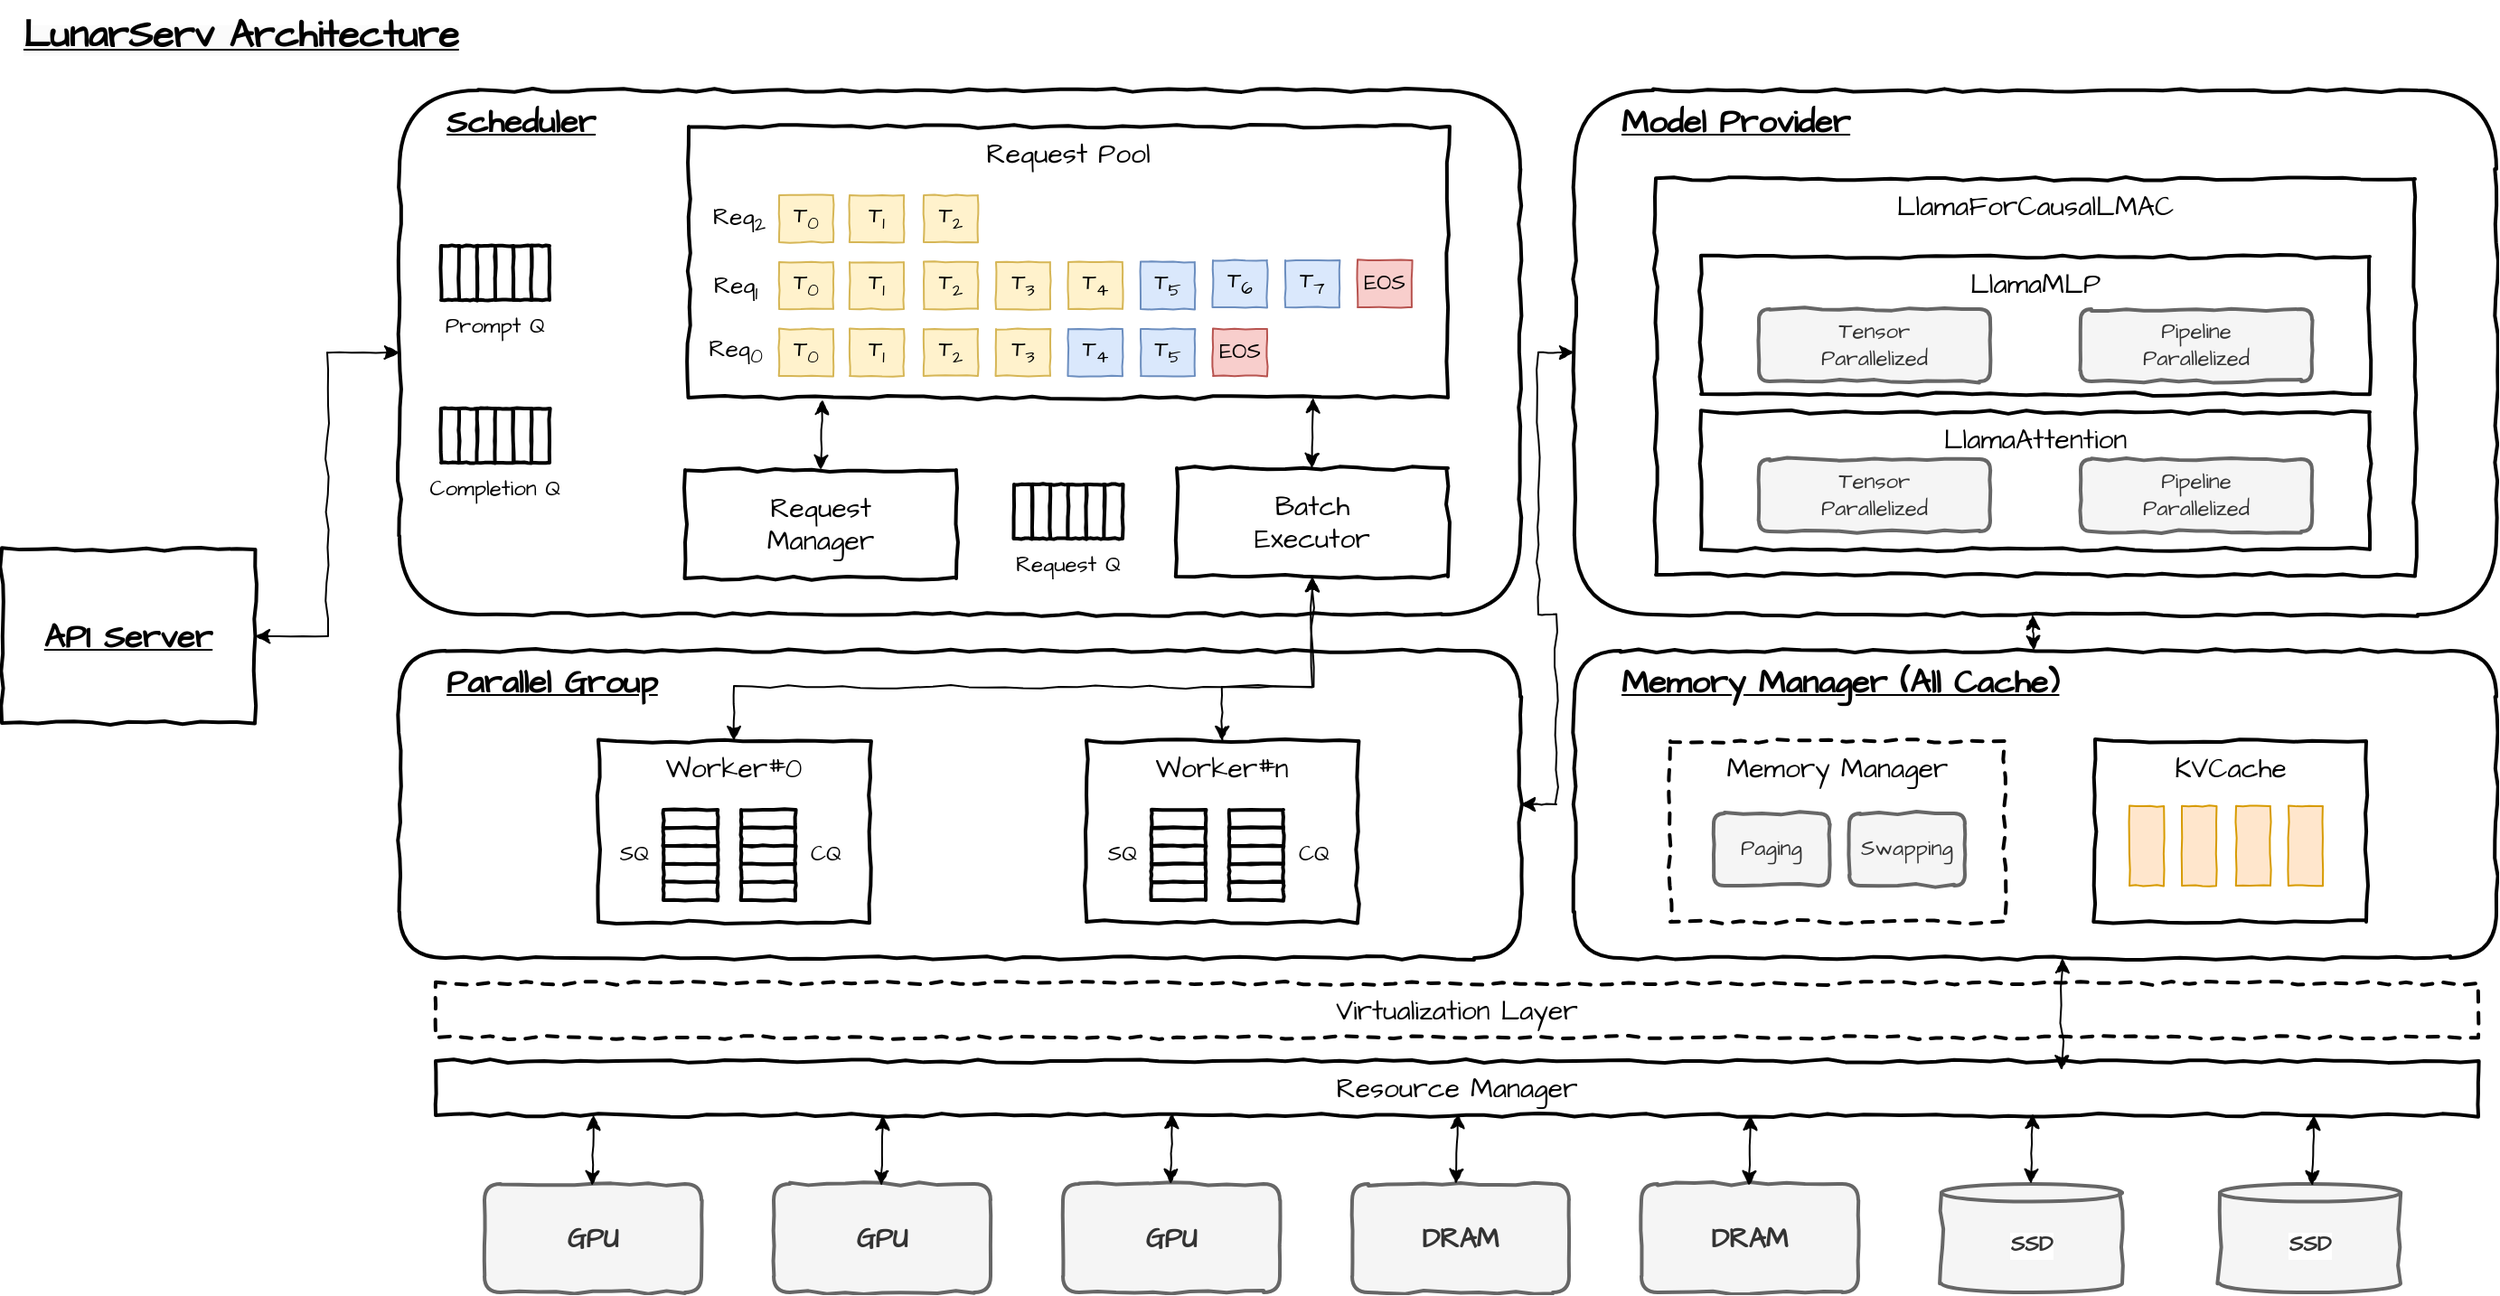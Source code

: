 <mxfile version="24.8.6">
  <diagram name="페이지-1" id="Y8B7rMoeN9hM4UEWo97L">
    <mxGraphModel dx="1806" dy="1000" grid="1" gridSize="10" guides="1" tooltips="1" connect="1" arrows="1" fold="1" page="1" pageScale="1" pageWidth="850" pageHeight="1100" background="#FFFFFF" math="0" shadow="0">
      <root>
        <mxCell id="0" />
        <mxCell id="1" parent="0" />
        <mxCell id="8BjTEOA2ny8shlbgz9hC-71" style="edgeStyle=orthogonalEdgeStyle;rounded=0;orthogonalLoop=1;jettySize=auto;html=1;exitX=1;exitY=0.5;exitDx=0;exitDy=0;fontFamily=Architects Daughter;fontSource=https%3A%2F%2Ffonts.googleapis.com%2Fcss%3Ffamily%3DArchitects%2BDaughter;fontSize=12;fontColor=default;fontStyle=0;sketch=1;curveFitting=1;jiggle=2;sketchStyle=comic;startArrow=classic;startFill=1;" edge="1" parent="1" source="pXaMLWNUyVMHvU2EfD6I-1" target="8BjTEOA2ny8shlbgz9hC-1">
          <mxGeometry relative="1" as="geometry" />
        </mxCell>
        <mxCell id="pXaMLWNUyVMHvU2EfD6I-1" value="&lt;font style=&quot;font-size: 18px;&quot;&gt;API Server&lt;/font&gt;" style="rounded=0;whiteSpace=wrap;sketch=1;curveFitting=1;jiggle=2;fontFamily=Architects Daughter;html=1;sketchStyle=comic;fontStyle=5;strokeWidth=2;fontSize=15;linecap=round;fontSource=https%3A%2F%2Ffonts.googleapis.com%2Fcss%3Ffamily%3DArchitects%2BDaughter;" vertex="1" parent="1">
          <mxGeometry x="40" y="334" width="140" height="96" as="geometry" />
        </mxCell>
        <mxCell id="pXaMLWNUyVMHvU2EfD6I-4" value="&lt;font style=&quot;font-size: 15px;&quot;&gt;GPU&lt;/font&gt;" style="rounded=1;whiteSpace=wrap;html=1;sketch=1;jiggle=2;curveFitting=1;sketchStyle=comic;strokeColor=#666666;strokeWidth=2;align=center;verticalAlign=middle;fontFamily=Architects Daughter;fontSize=12;fontStyle=1;fillColor=#f5f5f5;fontColor=#333333;fontSource=https%3A%2F%2Ffonts.googleapis.com%2Fcss%3Ffamily%3DArchitects%2BDaughter;" vertex="1" parent="1">
          <mxGeometry x="307" y="685" width="120" height="60" as="geometry" />
        </mxCell>
        <mxCell id="8BjTEOA2ny8shlbgz9hC-1" value="&amp;nbsp; &amp;nbsp; &amp;nbsp;&lt;font style=&quot;font-size: 18px;&quot;&gt;&lt;u&gt;Scheduler&lt;/u&gt;&lt;/font&gt;" style="rounded=1;whiteSpace=wrap;html=1;sketch=1;jiggle=2;curveFitting=1;sketchStyle=comic;strokeColor=default;strokeWidth=2;align=left;verticalAlign=top;fontFamily=Architects Daughter;fontSize=12;fontColor=default;fontStyle=1;fillColor=none;fontSource=https%3A%2F%2Ffonts.googleapis.com%2Fcss%3Ffamily%3DArchitects%2BDaughter;" vertex="1" parent="1">
          <mxGeometry x="260" y="80" width="620" height="290" as="geometry" />
        </mxCell>
        <mxCell id="8BjTEOA2ny8shlbgz9hC-12" value="" style="group;fontFamily=Architects Daughter;fontSource=https%3A%2F%2Ffonts.googleapis.com%2Fcss%3Ffamily%3DArchitects%2BDaughter;" vertex="1" connectable="0" parent="1">
          <mxGeometry x="283" y="166" width="60" height="60" as="geometry" />
        </mxCell>
        <mxCell id="8BjTEOA2ny8shlbgz9hC-4" value="&lt;span style=&quot;font-weight: normal;&quot;&gt;Prompt Q&lt;/span&gt;" style="text;html=1;align=center;verticalAlign=middle;whiteSpace=wrap;rounded=0;fontFamily=Architects Daughter;fontSize=12;fontColor=default;fontStyle=1;fontSource=https%3A%2F%2Ffonts.googleapis.com%2Fcss%3Ffamily%3DArchitects%2BDaughter;" vertex="1" parent="8BjTEOA2ny8shlbgz9hC-12">
          <mxGeometry y="30" width="60" height="30" as="geometry" />
        </mxCell>
        <mxCell id="8BjTEOA2ny8shlbgz9hC-11" value="" style="group;fontFamily=Architects Daughter;fontSource=https%3A%2F%2Ffonts.googleapis.com%2Fcss%3Ffamily%3DArchitects%2BDaughter;" vertex="1" connectable="0" parent="8BjTEOA2ny8shlbgz9hC-12">
          <mxGeometry width="60" height="30" as="geometry" />
        </mxCell>
        <mxCell id="8BjTEOA2ny8shlbgz9hC-2" value="" style="rounded=0;whiteSpace=wrap;html=1;sketch=1;jiggle=2;curveFitting=1;sketchStyle=comic;strokeColor=default;strokeWidth=2;align=center;verticalAlign=middle;fontFamily=Architects Daughter;fontSize=12;fontColor=default;fontStyle=1;fillColor=default;fontSource=https%3A%2F%2Ffonts.googleapis.com%2Fcss%3Ffamily%3DArchitects%2BDaughter;" vertex="1" parent="8BjTEOA2ny8shlbgz9hC-11">
          <mxGeometry width="10" height="30" as="geometry" />
        </mxCell>
        <mxCell id="8BjTEOA2ny8shlbgz9hC-6" value="" style="rounded=0;whiteSpace=wrap;html=1;sketch=1;jiggle=2;curveFitting=1;sketchStyle=comic;strokeColor=default;strokeWidth=2;align=center;verticalAlign=middle;fontFamily=Architects Daughter;fontSize=12;fontColor=default;fontStyle=1;fillColor=default;fontSource=https%3A%2F%2Ffonts.googleapis.com%2Fcss%3Ffamily%3DArchitects%2BDaughter;" vertex="1" parent="8BjTEOA2ny8shlbgz9hC-11">
          <mxGeometry x="10" width="10" height="30" as="geometry" />
        </mxCell>
        <mxCell id="8BjTEOA2ny8shlbgz9hC-7" value="" style="rounded=0;whiteSpace=wrap;html=1;sketch=1;jiggle=2;curveFitting=1;sketchStyle=comic;strokeColor=default;strokeWidth=2;align=center;verticalAlign=middle;fontFamily=Architects Daughter;fontSize=12;fontColor=default;fontStyle=1;fillColor=default;fontSource=https%3A%2F%2Ffonts.googleapis.com%2Fcss%3Ffamily%3DArchitects%2BDaughter;" vertex="1" parent="8BjTEOA2ny8shlbgz9hC-11">
          <mxGeometry x="20" width="10" height="30" as="geometry" />
        </mxCell>
        <mxCell id="8BjTEOA2ny8shlbgz9hC-8" value="" style="rounded=0;whiteSpace=wrap;html=1;sketch=1;jiggle=2;curveFitting=1;sketchStyle=comic;strokeColor=default;strokeWidth=2;align=center;verticalAlign=middle;fontFamily=Architects Daughter;fontSize=12;fontColor=default;fontStyle=1;fillColor=default;fontSource=https%3A%2F%2Ffonts.googleapis.com%2Fcss%3Ffamily%3DArchitects%2BDaughter;" vertex="1" parent="8BjTEOA2ny8shlbgz9hC-11">
          <mxGeometry x="30" width="10" height="30" as="geometry" />
        </mxCell>
        <mxCell id="8BjTEOA2ny8shlbgz9hC-9" value="" style="rounded=0;whiteSpace=wrap;html=1;sketch=1;jiggle=2;curveFitting=1;sketchStyle=comic;strokeColor=default;strokeWidth=2;align=center;verticalAlign=middle;fontFamily=Architects Daughter;fontSize=12;fontColor=default;fontStyle=1;fillColor=default;fontSource=https%3A%2F%2Ffonts.googleapis.com%2Fcss%3Ffamily%3DArchitects%2BDaughter;" vertex="1" parent="8BjTEOA2ny8shlbgz9hC-11">
          <mxGeometry x="40" width="10" height="30" as="geometry" />
        </mxCell>
        <mxCell id="8BjTEOA2ny8shlbgz9hC-10" value="" style="rounded=0;whiteSpace=wrap;html=1;sketch=1;jiggle=2;curveFitting=1;sketchStyle=comic;strokeColor=default;strokeWidth=2;align=center;verticalAlign=middle;fontFamily=Architects Daughter;fontSize=12;fontColor=default;fontStyle=1;fillColor=default;fontSource=https%3A%2F%2Ffonts.googleapis.com%2Fcss%3Ffamily%3DArchitects%2BDaughter;" vertex="1" parent="8BjTEOA2ny8shlbgz9hC-11">
          <mxGeometry x="50" width="10" height="30" as="geometry" />
        </mxCell>
        <mxCell id="8BjTEOA2ny8shlbgz9hC-23" value="" style="group;fontFamily=Architects Daughter;fontSource=https%3A%2F%2Ffonts.googleapis.com%2Fcss%3Ffamily%3DArchitects%2BDaughter;" vertex="1" connectable="0" parent="1">
          <mxGeometry x="283" y="256" width="90" height="60" as="geometry" />
        </mxCell>
        <mxCell id="8BjTEOA2ny8shlbgz9hC-24" value="&lt;span style=&quot;font-weight: normal;&quot;&gt;Completion Q&lt;/span&gt;" style="text;html=1;align=center;verticalAlign=middle;whiteSpace=wrap;rounded=0;fontFamily=Architects Daughter;fontSize=12;fontColor=default;fontStyle=1;fontSource=https%3A%2F%2Ffonts.googleapis.com%2Fcss%3Ffamily%3DArchitects%2BDaughter;" vertex="1" parent="8BjTEOA2ny8shlbgz9hC-23">
          <mxGeometry x="-15" y="30" width="90" height="30" as="geometry" />
        </mxCell>
        <mxCell id="8BjTEOA2ny8shlbgz9hC-25" value="" style="group;fontFamily=Architects Daughter;fontSource=https%3A%2F%2Ffonts.googleapis.com%2Fcss%3Ffamily%3DArchitects%2BDaughter;" vertex="1" connectable="0" parent="8BjTEOA2ny8shlbgz9hC-23">
          <mxGeometry width="60" height="30" as="geometry" />
        </mxCell>
        <mxCell id="8BjTEOA2ny8shlbgz9hC-26" value="" style="rounded=0;whiteSpace=wrap;html=1;sketch=1;jiggle=2;curveFitting=1;sketchStyle=comic;strokeColor=default;strokeWidth=2;align=center;verticalAlign=middle;fontFamily=Architects Daughter;fontSize=12;fontColor=default;fontStyle=1;fillColor=default;fontSource=https%3A%2F%2Ffonts.googleapis.com%2Fcss%3Ffamily%3DArchitects%2BDaughter;" vertex="1" parent="8BjTEOA2ny8shlbgz9hC-25">
          <mxGeometry width="10" height="30" as="geometry" />
        </mxCell>
        <mxCell id="8BjTEOA2ny8shlbgz9hC-27" value="" style="rounded=0;whiteSpace=wrap;html=1;sketch=1;jiggle=2;curveFitting=1;sketchStyle=comic;strokeColor=default;strokeWidth=2;align=center;verticalAlign=middle;fontFamily=Architects Daughter;fontSize=12;fontColor=default;fontStyle=1;fillColor=default;fontSource=https%3A%2F%2Ffonts.googleapis.com%2Fcss%3Ffamily%3DArchitects%2BDaughter;" vertex="1" parent="8BjTEOA2ny8shlbgz9hC-25">
          <mxGeometry x="10" width="10" height="30" as="geometry" />
        </mxCell>
        <mxCell id="8BjTEOA2ny8shlbgz9hC-28" value="" style="rounded=0;whiteSpace=wrap;html=1;sketch=1;jiggle=2;curveFitting=1;sketchStyle=comic;strokeColor=default;strokeWidth=2;align=center;verticalAlign=middle;fontFamily=Architects Daughter;fontSize=12;fontColor=default;fontStyle=1;fillColor=default;fontSource=https%3A%2F%2Ffonts.googleapis.com%2Fcss%3Ffamily%3DArchitects%2BDaughter;" vertex="1" parent="8BjTEOA2ny8shlbgz9hC-25">
          <mxGeometry x="20" width="10" height="30" as="geometry" />
        </mxCell>
        <mxCell id="8BjTEOA2ny8shlbgz9hC-29" value="" style="rounded=0;whiteSpace=wrap;html=1;sketch=1;jiggle=2;curveFitting=1;sketchStyle=comic;strokeColor=default;strokeWidth=2;align=center;verticalAlign=middle;fontFamily=Architects Daughter;fontSize=12;fontColor=default;fontStyle=1;fillColor=default;fontSource=https%3A%2F%2Ffonts.googleapis.com%2Fcss%3Ffamily%3DArchitects%2BDaughter;" vertex="1" parent="8BjTEOA2ny8shlbgz9hC-25">
          <mxGeometry x="30" width="10" height="30" as="geometry" />
        </mxCell>
        <mxCell id="8BjTEOA2ny8shlbgz9hC-30" value="" style="rounded=0;whiteSpace=wrap;html=1;sketch=1;jiggle=2;curveFitting=1;sketchStyle=comic;strokeColor=default;strokeWidth=2;align=center;verticalAlign=middle;fontFamily=Architects Daughter;fontSize=12;fontColor=default;fontStyle=1;fillColor=default;fontSource=https%3A%2F%2Ffonts.googleapis.com%2Fcss%3Ffamily%3DArchitects%2BDaughter;" vertex="1" parent="8BjTEOA2ny8shlbgz9hC-25">
          <mxGeometry x="40" width="10" height="30" as="geometry" />
        </mxCell>
        <mxCell id="8BjTEOA2ny8shlbgz9hC-31" value="" style="rounded=0;whiteSpace=wrap;html=1;sketch=1;jiggle=2;curveFitting=1;sketchStyle=comic;strokeColor=default;strokeWidth=2;align=center;verticalAlign=middle;fontFamily=Architects Daughter;fontSize=12;fontColor=default;fontStyle=1;fillColor=default;fontSource=https%3A%2F%2Ffonts.googleapis.com%2Fcss%3Ffamily%3DArchitects%2BDaughter;" vertex="1" parent="8BjTEOA2ny8shlbgz9hC-25">
          <mxGeometry x="50" width="10" height="30" as="geometry" />
        </mxCell>
        <mxCell id="8BjTEOA2ny8shlbgz9hC-32" value="&lt;span style=&quot;font-size: 15px;&quot;&gt;Request Pool&lt;/span&gt;" style="rounded=0;whiteSpace=wrap;html=1;sketch=1;jiggle=2;curveFitting=1;sketchStyle=comic;strokeColor=default;strokeWidth=2;align=center;verticalAlign=top;fontFamily=Architects Daughter;fontSize=15;fontColor=default;fontStyle=0;fillColor=default;fillStyle=hachure;fontSource=https%3A%2F%2Ffonts.googleapis.com%2Fcss%3Ffamily%3DArchitects%2BDaughter;" vertex="1" parent="1">
          <mxGeometry x="420" y="100" width="420" height="150" as="geometry" />
        </mxCell>
        <mxCell id="8BjTEOA2ny8shlbgz9hC-33" value="&lt;font style=&quot;font-size: 15px;&quot;&gt;Request&lt;/font&gt;&lt;div style=&quot;font-size: 15px;&quot;&gt;&lt;font style=&quot;font-size: 15px;&quot;&gt;Manager&lt;/font&gt;&lt;/div&gt;" style="rounded=0;whiteSpace=wrap;html=1;sketch=1;jiggle=2;curveFitting=1;sketchStyle=comic;strokeColor=default;strokeWidth=2;align=center;verticalAlign=middle;fontFamily=Architects Daughter;fontSize=12;fontColor=default;fontStyle=0;fillColor=default;fontSource=https%3A%2F%2Ffonts.googleapis.com%2Fcss%3Ffamily%3DArchitects%2BDaughter;" vertex="1" parent="1">
          <mxGeometry x="418" y="290" width="150" height="60" as="geometry" />
        </mxCell>
        <mxCell id="8BjTEOA2ny8shlbgz9hC-34" value="" style="group;fontFamily=Architects Daughter;fontSource=https%3A%2F%2Ffonts.googleapis.com%2Fcss%3Ffamily%3DArchitects%2BDaughter;" vertex="1" connectable="0" parent="1">
          <mxGeometry x="600" y="298" width="90" height="60" as="geometry" />
        </mxCell>
        <mxCell id="8BjTEOA2ny8shlbgz9hC-35" value="&lt;span style=&quot;font-weight: normal;&quot;&gt;Request Q&lt;/span&gt;" style="text;html=1;align=center;verticalAlign=middle;whiteSpace=wrap;rounded=0;fontFamily=Architects Daughter;fontSize=12;fontColor=default;fontStyle=1;fontSource=https%3A%2F%2Ffonts.googleapis.com%2Fcss%3Ffamily%3DArchitects%2BDaughter;" vertex="1" parent="8BjTEOA2ny8shlbgz9hC-34">
          <mxGeometry x="-15" y="30" width="90" height="30" as="geometry" />
        </mxCell>
        <mxCell id="8BjTEOA2ny8shlbgz9hC-36" value="" style="group;fontFamily=Architects Daughter;fontSource=https%3A%2F%2Ffonts.googleapis.com%2Fcss%3Ffamily%3DArchitects%2BDaughter;" vertex="1" connectable="0" parent="8BjTEOA2ny8shlbgz9hC-34">
          <mxGeometry width="60" height="30" as="geometry" />
        </mxCell>
        <mxCell id="8BjTEOA2ny8shlbgz9hC-37" value="" style="rounded=0;whiteSpace=wrap;html=1;sketch=1;jiggle=2;curveFitting=1;sketchStyle=comic;strokeColor=default;strokeWidth=2;align=center;verticalAlign=middle;fontFamily=Architects Daughter;fontSize=12;fontColor=default;fontStyle=1;fillColor=default;fontSource=https%3A%2F%2Ffonts.googleapis.com%2Fcss%3Ffamily%3DArchitects%2BDaughter;" vertex="1" parent="8BjTEOA2ny8shlbgz9hC-36">
          <mxGeometry width="10" height="30" as="geometry" />
        </mxCell>
        <mxCell id="8BjTEOA2ny8shlbgz9hC-38" value="" style="rounded=0;whiteSpace=wrap;html=1;sketch=1;jiggle=2;curveFitting=1;sketchStyle=comic;strokeColor=default;strokeWidth=2;align=center;verticalAlign=middle;fontFamily=Architects Daughter;fontSize=12;fontColor=default;fontStyle=1;fillColor=default;fontSource=https%3A%2F%2Ffonts.googleapis.com%2Fcss%3Ffamily%3DArchitects%2BDaughter;" vertex="1" parent="8BjTEOA2ny8shlbgz9hC-36">
          <mxGeometry x="10" width="10" height="30" as="geometry" />
        </mxCell>
        <mxCell id="8BjTEOA2ny8shlbgz9hC-39" value="" style="rounded=0;whiteSpace=wrap;html=1;sketch=1;jiggle=2;curveFitting=1;sketchStyle=comic;strokeColor=default;strokeWidth=2;align=center;verticalAlign=middle;fontFamily=Architects Daughter;fontSize=12;fontColor=default;fontStyle=1;fillColor=default;fontSource=https%3A%2F%2Ffonts.googleapis.com%2Fcss%3Ffamily%3DArchitects%2BDaughter;" vertex="1" parent="8BjTEOA2ny8shlbgz9hC-36">
          <mxGeometry x="20" width="10" height="30" as="geometry" />
        </mxCell>
        <mxCell id="8BjTEOA2ny8shlbgz9hC-40" value="" style="rounded=0;whiteSpace=wrap;html=1;sketch=1;jiggle=2;curveFitting=1;sketchStyle=comic;strokeColor=default;strokeWidth=2;align=center;verticalAlign=middle;fontFamily=Architects Daughter;fontSize=12;fontColor=default;fontStyle=1;fillColor=default;fontSource=https%3A%2F%2Ffonts.googleapis.com%2Fcss%3Ffamily%3DArchitects%2BDaughter;" vertex="1" parent="8BjTEOA2ny8shlbgz9hC-36">
          <mxGeometry x="30" width="10" height="30" as="geometry" />
        </mxCell>
        <mxCell id="8BjTEOA2ny8shlbgz9hC-41" value="" style="rounded=0;whiteSpace=wrap;html=1;sketch=1;jiggle=2;curveFitting=1;sketchStyle=comic;strokeColor=default;strokeWidth=2;align=center;verticalAlign=middle;fontFamily=Architects Daughter;fontSize=12;fontColor=default;fontStyle=1;fillColor=default;fontSource=https%3A%2F%2Ffonts.googleapis.com%2Fcss%3Ffamily%3DArchitects%2BDaughter;" vertex="1" parent="8BjTEOA2ny8shlbgz9hC-36">
          <mxGeometry x="40" width="10" height="30" as="geometry" />
        </mxCell>
        <mxCell id="8BjTEOA2ny8shlbgz9hC-42" value="" style="rounded=0;whiteSpace=wrap;html=1;sketch=1;jiggle=2;curveFitting=1;sketchStyle=comic;strokeColor=default;strokeWidth=2;align=center;verticalAlign=middle;fontFamily=Architects Daughter;fontSize=12;fontColor=default;fontStyle=1;fillColor=default;fontSource=https%3A%2F%2Ffonts.googleapis.com%2Fcss%3Ffamily%3DArchitects%2BDaughter;" vertex="1" parent="8BjTEOA2ny8shlbgz9hC-36">
          <mxGeometry x="50" width="10" height="30" as="geometry" />
        </mxCell>
        <mxCell id="8BjTEOA2ny8shlbgz9hC-107" style="edgeStyle=orthogonalEdgeStyle;shape=connector;rounded=0;sketch=1;jiggle=2;curveFitting=1;orthogonalLoop=1;jettySize=auto;html=1;entryX=0.5;entryY=0;entryDx=0;entryDy=0;sketchStyle=comic;strokeColor=default;align=center;verticalAlign=middle;fontFamily=Architects Daughter;fontSource=https%3A%2F%2Ffonts.googleapis.com%2Fcss%3Ffamily%3DArchitects%2BDaughter;fontSize=12;fontColor=default;fontStyle=0;labelBackgroundColor=default;startArrow=classic;startFill=1;endArrow=classic;" edge="1" parent="1" target="8BjTEOA2ny8shlbgz9hC-91">
          <mxGeometry relative="1" as="geometry">
            <mxPoint x="765" y="349" as="sourcePoint" />
            <Array as="points">
              <mxPoint x="765" y="410" />
              <mxPoint x="715" y="410" />
            </Array>
          </mxGeometry>
        </mxCell>
        <mxCell id="8BjTEOA2ny8shlbgz9hC-43" value="&lt;span style=&quot;font-size: 15px;&quot;&gt;Batch&lt;/span&gt;&lt;div&gt;&lt;span style=&quot;font-size: 15px;&quot;&gt;Executor&lt;/span&gt;&lt;/div&gt;" style="rounded=0;whiteSpace=wrap;html=1;sketch=1;jiggle=2;curveFitting=1;sketchStyle=comic;strokeColor=default;strokeWidth=2;align=center;verticalAlign=middle;fontFamily=Architects Daughter;fontSize=12;fontColor=default;fontStyle=0;fillColor=default;fontSource=https%3A%2F%2Ffonts.googleapis.com%2Fcss%3Ffamily%3DArchitects%2BDaughter;" vertex="1" parent="1">
          <mxGeometry x="690" y="289" width="150" height="60" as="geometry" />
        </mxCell>
        <mxCell id="8BjTEOA2ny8shlbgz9hC-44" value="&lt;span style=&quot;font-weight: normal; font-size: 13px;&quot;&gt;Req&lt;sub&gt;0&lt;/sub&gt;&lt;/span&gt;" style="text;html=1;align=center;verticalAlign=middle;whiteSpace=wrap;rounded=0;fontFamily=Architects Daughter;fontSize=13;fontColor=default;fontStyle=1;fontSource=https%3A%2F%2Ffonts.googleapis.com%2Fcss%3Ffamily%3DArchitects%2BDaughter;" vertex="1" parent="1">
          <mxGeometry x="416" y="209" width="60" height="30" as="geometry" />
        </mxCell>
        <mxCell id="8BjTEOA2ny8shlbgz9hC-45" value="T&lt;sub&gt;0&lt;/sub&gt;" style="rounded=0;whiteSpace=wrap;html=1;align=center;verticalAlign=middle;fontFamily=Architects Daughter;fontSize=12;fontStyle=0;fillColor=#fff2cc;sketchStyle=comic;strokeColor=#d6b656;strokeWidth=1;fillOpacity=100;sketch=1;curveFitting=1;jiggle=2;fillStyle=hachure;zigzagOffset=-1;fillWeight=-1;hachureAngle=-41;fontSource=https%3A%2F%2Ffonts.googleapis.com%2Fcss%3Ffamily%3DArchitects%2BDaughter;perimeterSpacing=2;glass=0;shadow=0;" vertex="1" parent="1">
          <mxGeometry x="470" y="212" width="30" height="26" as="geometry" />
        </mxCell>
        <mxCell id="8BjTEOA2ny8shlbgz9hC-46" value="T&lt;sub&gt;1&lt;/sub&gt;" style="rounded=0;whiteSpace=wrap;html=1;align=center;verticalAlign=middle;fontFamily=Architects Daughter;fontSize=12;fontStyle=0;fillColor=#fff2cc;sketchStyle=comic;strokeColor=#d6b656;strokeWidth=1;fillOpacity=100;sketch=1;curveFitting=1;jiggle=2;fillStyle=hachure;zigzagOffset=-1;fillWeight=-1;hachureAngle=-41;fontSource=https%3A%2F%2Ffonts.googleapis.com%2Fcss%3Ffamily%3DArchitects%2BDaughter;perimeterSpacing=2;glass=0;shadow=0;" vertex="1" parent="1">
          <mxGeometry x="509" y="212" width="30" height="26" as="geometry" />
        </mxCell>
        <mxCell id="8BjTEOA2ny8shlbgz9hC-47" value="T&lt;sub&gt;2&lt;/sub&gt;" style="rounded=0;whiteSpace=wrap;html=1;align=center;verticalAlign=middle;fontFamily=Architects Daughter;fontSize=12;fontStyle=0;fillColor=#fff2cc;sketchStyle=comic;strokeColor=#d6b656;strokeWidth=1;fillOpacity=100;sketch=1;curveFitting=1;jiggle=2;fillStyle=hachure;zigzagOffset=-1;fillWeight=-1;hachureAngle=-41;fontSource=https%3A%2F%2Ffonts.googleapis.com%2Fcss%3Ffamily%3DArchitects%2BDaughter;perimeterSpacing=2;glass=0;shadow=0;" vertex="1" parent="1">
          <mxGeometry x="550" y="212" width="30" height="26" as="geometry" />
        </mxCell>
        <mxCell id="8BjTEOA2ny8shlbgz9hC-48" value="T&lt;sub&gt;3&lt;/sub&gt;" style="rounded=0;whiteSpace=wrap;html=1;align=center;verticalAlign=middle;fontFamily=Architects Daughter;fontSize=12;fontStyle=0;fillColor=#fff2cc;sketchStyle=comic;strokeColor=#d6b656;strokeWidth=1;fillOpacity=100;sketch=1;curveFitting=1;jiggle=2;fillStyle=hachure;zigzagOffset=-1;fillWeight=-1;hachureAngle=-41;fontSource=https%3A%2F%2Ffonts.googleapis.com%2Fcss%3Ffamily%3DArchitects%2BDaughter;perimeterSpacing=2;glass=0;shadow=0;" vertex="1" parent="1">
          <mxGeometry x="590" y="212" width="30" height="26" as="geometry" />
        </mxCell>
        <mxCell id="8BjTEOA2ny8shlbgz9hC-49" value="T&lt;sub&gt;4&lt;/sub&gt;" style="rounded=0;whiteSpace=wrap;html=1;align=center;verticalAlign=middle;fontFamily=Architects Daughter;fontSize=12;fontStyle=0;fillColor=#dae8fc;sketchStyle=comic;strokeColor=#6c8ebf;strokeWidth=1;fillOpacity=100;sketch=1;curveFitting=1;jiggle=2;fillStyle=hachure;zigzagOffset=-1;fillWeight=-1;hachureAngle=-41;fontSource=https%3A%2F%2Ffonts.googleapis.com%2Fcss%3Ffamily%3DArchitects%2BDaughter;perimeterSpacing=2;glass=0;shadow=0;" vertex="1" parent="1">
          <mxGeometry x="630" y="212" width="30" height="26" as="geometry" />
        </mxCell>
        <mxCell id="8BjTEOA2ny8shlbgz9hC-50" value="T&lt;sub&gt;5&lt;/sub&gt;" style="rounded=0;whiteSpace=wrap;html=1;align=center;verticalAlign=middle;fontFamily=Architects Daughter;fontSize=12;fontStyle=0;fillColor=#dae8fc;sketchStyle=comic;strokeColor=#6c8ebf;strokeWidth=1;fillOpacity=100;sketch=1;curveFitting=1;jiggle=2;fillStyle=hachure;zigzagOffset=-1;fillWeight=-1;hachureAngle=-41;fontSource=https%3A%2F%2Ffonts.googleapis.com%2Fcss%3Ffamily%3DArchitects%2BDaughter;perimeterSpacing=2;glass=0;shadow=0;" vertex="1" parent="1">
          <mxGeometry x="670" y="212" width="30" height="26" as="geometry" />
        </mxCell>
        <mxCell id="8BjTEOA2ny8shlbgz9hC-51" value="EOS" style="rounded=0;whiteSpace=wrap;html=1;align=center;verticalAlign=middle;fontFamily=Architects Daughter;fontSize=12;fontStyle=0;fillColor=#f8cecc;sketchStyle=comic;strokeColor=#b85450;strokeWidth=1;fillOpacity=100;sketch=1;curveFitting=1;jiggle=2;fillStyle=hachure;zigzagOffset=-1;fillWeight=-1;hachureAngle=-41;fontSource=https%3A%2F%2Ffonts.googleapis.com%2Fcss%3Ffamily%3DArchitects%2BDaughter;perimeterSpacing=2;glass=0;shadow=0;" vertex="1" parent="1">
          <mxGeometry x="710" y="212" width="30" height="26" as="geometry" />
        </mxCell>
        <mxCell id="8BjTEOA2ny8shlbgz9hC-52" value="T&lt;sub&gt;0&lt;/sub&gt;" style="rounded=0;whiteSpace=wrap;html=1;align=center;verticalAlign=middle;fontFamily=Architects Daughter;fontSize=12;fontStyle=0;fillColor=#fff2cc;sketchStyle=comic;strokeColor=#d6b656;strokeWidth=1;fillOpacity=100;sketch=1;curveFitting=1;jiggle=2;fillStyle=hachure;zigzagOffset=-1;fillWeight=-1;hachureAngle=-41;fontSource=https%3A%2F%2Ffonts.googleapis.com%2Fcss%3Ffamily%3DArchitects%2BDaughter;perimeterSpacing=2;glass=0;shadow=0;" vertex="1" parent="1">
          <mxGeometry x="470" y="175" width="30" height="26" as="geometry" />
        </mxCell>
        <mxCell id="8BjTEOA2ny8shlbgz9hC-53" value="T&lt;sub&gt;1&lt;/sub&gt;" style="rounded=0;whiteSpace=wrap;html=1;align=center;verticalAlign=middle;fontFamily=Architects Daughter;fontSize=12;fontStyle=0;fillColor=#fff2cc;sketchStyle=comic;strokeColor=#d6b656;strokeWidth=1;fillOpacity=100;sketch=1;curveFitting=1;jiggle=2;fillStyle=hachure;zigzagOffset=-1;fillWeight=-1;hachureAngle=-41;fontSource=https%3A%2F%2Ffonts.googleapis.com%2Fcss%3Ffamily%3DArchitects%2BDaughter;perimeterSpacing=2;glass=0;shadow=0;" vertex="1" parent="1">
          <mxGeometry x="509" y="175" width="30" height="26" as="geometry" />
        </mxCell>
        <mxCell id="8BjTEOA2ny8shlbgz9hC-54" value="T&lt;sub&gt;2&lt;/sub&gt;" style="rounded=0;whiteSpace=wrap;html=1;align=center;verticalAlign=middle;fontFamily=Architects Daughter;fontSize=12;fontStyle=0;fillColor=#fff2cc;sketchStyle=comic;strokeColor=#d6b656;strokeWidth=1;fillOpacity=100;sketch=1;curveFitting=1;jiggle=2;fillStyle=hachure;zigzagOffset=-1;fillWeight=-1;hachureAngle=-41;fontSource=https%3A%2F%2Ffonts.googleapis.com%2Fcss%3Ffamily%3DArchitects%2BDaughter;perimeterSpacing=2;glass=0;shadow=0;" vertex="1" parent="1">
          <mxGeometry x="550" y="175" width="30" height="26" as="geometry" />
        </mxCell>
        <mxCell id="8BjTEOA2ny8shlbgz9hC-55" value="T&lt;sub&gt;3&lt;/sub&gt;" style="rounded=0;whiteSpace=wrap;html=1;align=center;verticalAlign=middle;fontFamily=Architects Daughter;fontSize=12;fontStyle=0;fillColor=#fff2cc;sketchStyle=comic;strokeColor=#d6b656;strokeWidth=1;fillOpacity=100;sketch=1;curveFitting=1;jiggle=2;fillStyle=hachure;zigzagOffset=-1;fillWeight=-1;hachureAngle=-41;fontSource=https%3A%2F%2Ffonts.googleapis.com%2Fcss%3Ffamily%3DArchitects%2BDaughter;perimeterSpacing=2;glass=0;shadow=0;" vertex="1" parent="1">
          <mxGeometry x="590" y="175" width="30" height="26" as="geometry" />
        </mxCell>
        <mxCell id="8BjTEOA2ny8shlbgz9hC-56" value="&lt;span style=&quot;font-weight: normal; font-size: 13px;&quot;&gt;Req&lt;sub&gt;1&lt;/sub&gt;&lt;/span&gt;" style="text;html=1;align=center;verticalAlign=middle;whiteSpace=wrap;rounded=0;fontFamily=Architects Daughter;fontSize=13;fontColor=default;fontStyle=1;fontSource=https%3A%2F%2Ffonts.googleapis.com%2Fcss%3Ffamily%3DArchitects%2BDaughter;" vertex="1" parent="1">
          <mxGeometry x="416" y="174" width="60" height="30" as="geometry" />
        </mxCell>
        <mxCell id="8BjTEOA2ny8shlbgz9hC-57" value="&lt;span style=&quot;font-weight: normal; font-size: 13px;&quot;&gt;Req&lt;sub&gt;2&lt;/sub&gt;&lt;/span&gt;" style="text;html=1;align=center;verticalAlign=middle;whiteSpace=wrap;rounded=0;fontFamily=Architects Daughter;fontSize=13;fontColor=default;fontStyle=1;fontSource=https%3A%2F%2Ffonts.googleapis.com%2Fcss%3Ffamily%3DArchitects%2BDaughter;" vertex="1" parent="1">
          <mxGeometry x="418" y="136" width="60" height="30" as="geometry" />
        </mxCell>
        <mxCell id="8BjTEOA2ny8shlbgz9hC-58" value="T&lt;sub&gt;4&lt;/sub&gt;" style="rounded=0;whiteSpace=wrap;html=1;align=center;verticalAlign=middle;fontFamily=Architects Daughter;fontSize=12;fontStyle=0;fillColor=#fff2cc;sketchStyle=comic;strokeColor=#d6b656;strokeWidth=1;fillOpacity=100;sketch=1;curveFitting=1;jiggle=2;fillStyle=hachure;zigzagOffset=-1;fillWeight=-1;hachureAngle=-41;fontSource=https%3A%2F%2Ffonts.googleapis.com%2Fcss%3Ffamily%3DArchitects%2BDaughter;perimeterSpacing=2;glass=0;shadow=0;" vertex="1" parent="1">
          <mxGeometry x="630" y="175" width="30" height="26" as="geometry" />
        </mxCell>
        <mxCell id="8BjTEOA2ny8shlbgz9hC-59" value="T&lt;sub&gt;5&lt;/sub&gt;" style="rounded=0;whiteSpace=wrap;html=1;align=center;verticalAlign=middle;fontFamily=Architects Daughter;fontSize=12;fontStyle=0;fillColor=#dae8fc;sketchStyle=comic;strokeColor=#6c8ebf;strokeWidth=1;fillOpacity=100;sketch=1;curveFitting=1;jiggle=2;fillStyle=hachure;zigzagOffset=-1;fillWeight=-1;hachureAngle=-41;fontSource=https%3A%2F%2Ffonts.googleapis.com%2Fcss%3Ffamily%3DArchitects%2BDaughter;perimeterSpacing=2;glass=0;shadow=0;" vertex="1" parent="1">
          <mxGeometry x="670" y="175" width="30" height="26" as="geometry" />
        </mxCell>
        <mxCell id="8BjTEOA2ny8shlbgz9hC-60" value="T&lt;sub&gt;6&lt;/sub&gt;" style="rounded=0;whiteSpace=wrap;html=1;align=center;verticalAlign=middle;fontFamily=Architects Daughter;fontSize=12;fontStyle=0;fillColor=#dae8fc;sketchStyle=comic;strokeColor=#6c8ebf;strokeWidth=1;fillOpacity=100;sketch=1;curveFitting=1;jiggle=2;fillStyle=hachure;zigzagOffset=-1;fillWeight=-1;hachureAngle=-41;fontSource=https%3A%2F%2Ffonts.googleapis.com%2Fcss%3Ffamily%3DArchitects%2BDaughter;perimeterSpacing=2;glass=0;shadow=0;" vertex="1" parent="1">
          <mxGeometry x="710" y="174" width="30" height="26" as="geometry" />
        </mxCell>
        <mxCell id="8BjTEOA2ny8shlbgz9hC-61" value="T&lt;sub&gt;7&lt;/sub&gt;" style="rounded=0;whiteSpace=wrap;html=1;align=center;verticalAlign=middle;fontFamily=Architects Daughter;fontSize=12;fontStyle=0;fillColor=#dae8fc;sketchStyle=comic;strokeColor=#6c8ebf;strokeWidth=1;fillOpacity=100;sketch=1;curveFitting=1;jiggle=2;fillStyle=hachure;zigzagOffset=-1;fillWeight=-1;hachureAngle=-41;fontSource=https%3A%2F%2Ffonts.googleapis.com%2Fcss%3Ffamily%3DArchitects%2BDaughter;perimeterSpacing=2;glass=0;shadow=0;" vertex="1" parent="1">
          <mxGeometry x="750" y="174" width="30" height="26" as="geometry" />
        </mxCell>
        <mxCell id="8BjTEOA2ny8shlbgz9hC-62" value="EOS" style="rounded=0;whiteSpace=wrap;html=1;align=center;verticalAlign=middle;fontFamily=Architects Daughter;fontSize=12;fontStyle=0;fillColor=#f8cecc;sketchStyle=comic;strokeColor=#b85450;strokeWidth=1;fillOpacity=100;sketch=1;curveFitting=1;jiggle=2;fillStyle=hachure;zigzagOffset=-1;fillWeight=-1;hachureAngle=-41;fontSource=https%3A%2F%2Ffonts.googleapis.com%2Fcss%3Ffamily%3DArchitects%2BDaughter;perimeterSpacing=2;glass=0;shadow=0;" vertex="1" parent="1">
          <mxGeometry x="790" y="174" width="30" height="26" as="geometry" />
        </mxCell>
        <mxCell id="8BjTEOA2ny8shlbgz9hC-63" value="T&lt;sub&gt;0&lt;/sub&gt;" style="rounded=0;whiteSpace=wrap;html=1;align=center;verticalAlign=middle;fontFamily=Architects Daughter;fontSize=12;fontStyle=0;fillColor=#fff2cc;sketchStyle=comic;strokeColor=#d6b656;strokeWidth=1;fillOpacity=100;sketch=1;curveFitting=1;jiggle=2;fillStyle=hachure;zigzagOffset=-1;fillWeight=-1;hachureAngle=-41;fontSource=https%3A%2F%2Ffonts.googleapis.com%2Fcss%3Ffamily%3DArchitects%2BDaughter;perimeterSpacing=2;glass=0;shadow=0;" vertex="1" parent="1">
          <mxGeometry x="470" y="138" width="30" height="26" as="geometry" />
        </mxCell>
        <mxCell id="8BjTEOA2ny8shlbgz9hC-64" value="T&lt;sub&gt;1&lt;/sub&gt;" style="rounded=0;whiteSpace=wrap;html=1;align=center;verticalAlign=middle;fontFamily=Architects Daughter;fontSize=12;fontStyle=0;fillColor=#fff2cc;sketchStyle=comic;strokeColor=#d6b656;strokeWidth=1;fillOpacity=100;sketch=1;curveFitting=1;jiggle=2;fillStyle=hachure;zigzagOffset=-1;fillWeight=-1;hachureAngle=-41;fontSource=https%3A%2F%2Ffonts.googleapis.com%2Fcss%3Ffamily%3DArchitects%2BDaughter;perimeterSpacing=2;glass=0;shadow=0;" vertex="1" parent="1">
          <mxGeometry x="509" y="138" width="30" height="26" as="geometry" />
        </mxCell>
        <mxCell id="8BjTEOA2ny8shlbgz9hC-65" value="T&lt;sub&gt;2&lt;/sub&gt;" style="rounded=0;whiteSpace=wrap;html=1;align=center;verticalAlign=middle;fontFamily=Architects Daughter;fontSize=12;fontStyle=0;fillColor=#fff2cc;sketchStyle=comic;strokeColor=#d6b656;strokeWidth=1;fillOpacity=100;sketch=1;curveFitting=1;jiggle=2;fillStyle=hachure;zigzagOffset=-1;fillWeight=-1;hachureAngle=-41;fontSource=https%3A%2F%2Ffonts.googleapis.com%2Fcss%3Ffamily%3DArchitects%2BDaughter;perimeterSpacing=2;glass=0;shadow=0;" vertex="1" parent="1">
          <mxGeometry x="550" y="138" width="30" height="26" as="geometry" />
        </mxCell>
        <mxCell id="8BjTEOA2ny8shlbgz9hC-68" value="" style="endArrow=classic;startArrow=classic;html=1;rounded=0;fontFamily=Architects Daughter;fontSource=https%3A%2F%2Ffonts.googleapis.com%2Fcss%3Ffamily%3DArchitects%2BDaughter;fontSize=12;fontColor=default;fontStyle=0;exitX=0.5;exitY=0;exitDx=0;exitDy=0;entryX=0.176;entryY=1.007;entryDx=0;entryDy=0;entryPerimeter=0;sketch=1;curveFitting=1;jiggle=2;sketchStyle=comic;" edge="1" parent="1" source="8BjTEOA2ny8shlbgz9hC-33" target="8BjTEOA2ny8shlbgz9hC-32">
          <mxGeometry width="50" height="50" relative="1" as="geometry">
            <mxPoint x="580" y="250" as="sourcePoint" />
            <mxPoint x="630" y="200" as="targetPoint" />
          </mxGeometry>
        </mxCell>
        <mxCell id="8BjTEOA2ny8shlbgz9hC-69" value="" style="endArrow=classic;startArrow=classic;html=1;rounded=0;fontFamily=Architects Daughter;fontSource=https%3A%2F%2Ffonts.googleapis.com%2Fcss%3Ffamily%3DArchitects%2BDaughter;fontSize=12;fontColor=default;fontStyle=0;exitX=0.5;exitY=0;exitDx=0;exitDy=0;entryX=0.176;entryY=1.007;entryDx=0;entryDy=0;entryPerimeter=0;sketch=1;curveFitting=1;jiggle=2;sketchStyle=comic;" edge="1" parent="1">
          <mxGeometry width="50" height="50" relative="1" as="geometry">
            <mxPoint x="764.5" y="289" as="sourcePoint" />
            <mxPoint x="765.5" y="250" as="targetPoint" />
          </mxGeometry>
        </mxCell>
        <mxCell id="8BjTEOA2ny8shlbgz9hC-156" style="edgeStyle=orthogonalEdgeStyle;shape=connector;rounded=0;sketch=1;jiggle=2;curveFitting=1;orthogonalLoop=1;jettySize=auto;html=1;exitX=1;exitY=0.5;exitDx=0;exitDy=0;entryX=0;entryY=0.5;entryDx=0;entryDy=0;sketchStyle=comic;strokeColor=default;align=center;verticalAlign=middle;fontFamily=Architects Daughter;fontSource=https%3A%2F%2Ffonts.googleapis.com%2Fcss%3Ffamily%3DArchitects%2BDaughter;fontSize=12;fontColor=default;fontStyle=0;labelBackgroundColor=default;startArrow=classic;startFill=1;endArrow=classic;" edge="1" parent="1" source="8BjTEOA2ny8shlbgz9hC-72" target="8BjTEOA2ny8shlbgz9hC-111">
          <mxGeometry relative="1" as="geometry" />
        </mxCell>
        <mxCell id="8BjTEOA2ny8shlbgz9hC-72" value="&amp;nbsp; &amp;nbsp; &amp;nbsp;&lt;font style=&quot;font-size: 18px;&quot;&gt;&lt;u&gt;Parallel Group&lt;/u&gt;&lt;/font&gt;" style="rounded=1;whiteSpace=wrap;html=1;sketch=1;jiggle=2;curveFitting=1;sketchStyle=comic;strokeColor=default;strokeWidth=2;align=left;verticalAlign=top;fontFamily=Architects Daughter;fontSize=12;fontColor=default;fontStyle=1;fillColor=none;fontSource=https%3A%2F%2Ffonts.googleapis.com%2Fcss%3Ffamily%3DArchitects%2BDaughter;" vertex="1" parent="1">
          <mxGeometry x="260" y="390" width="620" height="170" as="geometry" />
        </mxCell>
        <mxCell id="8BjTEOA2ny8shlbgz9hC-89" value="" style="group" vertex="1" connectable="0" parent="1">
          <mxGeometry x="370" y="440" width="150" height="100" as="geometry" />
        </mxCell>
        <mxCell id="8BjTEOA2ny8shlbgz9hC-73" value="&lt;span style=&quot;font-size: 15px;&quot;&gt;Worker#0&lt;/span&gt;" style="rounded=0;whiteSpace=wrap;html=1;sketch=1;jiggle=2;curveFitting=1;sketchStyle=comic;strokeColor=default;strokeWidth=2;align=center;verticalAlign=top;fontFamily=Architects Daughter;fontSize=12;fontColor=default;fontStyle=0;fillColor=default;fontSource=https%3A%2F%2Ffonts.googleapis.com%2Fcss%3Ffamily%3DArchitects%2BDaughter;" vertex="1" parent="8BjTEOA2ny8shlbgz9hC-89">
          <mxGeometry width="150" height="100" as="geometry" />
        </mxCell>
        <mxCell id="8BjTEOA2ny8shlbgz9hC-81" value="" style="group" vertex="1" connectable="0" parent="8BjTEOA2ny8shlbgz9hC-89">
          <mxGeometry y="38" width="66" height="50" as="geometry" />
        </mxCell>
        <mxCell id="8BjTEOA2ny8shlbgz9hC-74" value="" style="rounded=0;whiteSpace=wrap;html=1;sketch=1;jiggle=2;curveFitting=1;sketchStyle=comic;strokeColor=default;strokeWidth=2;align=center;verticalAlign=middle;fontFamily=Architects Daughter;fontSize=12;fontColor=default;fontStyle=1;fillColor=default;fontSource=https%3A%2F%2Ffonts.googleapis.com%2Fcss%3Ffamily%3DArchitects%2BDaughter;rotation=90;" vertex="1" parent="8BjTEOA2ny8shlbgz9hC-81">
          <mxGeometry x="46" y="-10" width="10" height="30" as="geometry" />
        </mxCell>
        <mxCell id="8BjTEOA2ny8shlbgz9hC-75" value="" style="rounded=0;whiteSpace=wrap;html=1;sketch=1;jiggle=2;curveFitting=1;sketchStyle=comic;strokeColor=default;strokeWidth=2;align=center;verticalAlign=middle;fontFamily=Architects Daughter;fontSize=12;fontColor=default;fontStyle=1;fillColor=default;fontSource=https%3A%2F%2Ffonts.googleapis.com%2Fcss%3Ffamily%3DArchitects%2BDaughter;rotation=90;" vertex="1" parent="8BjTEOA2ny8shlbgz9hC-81">
          <mxGeometry x="46" width="10" height="30" as="geometry" />
        </mxCell>
        <mxCell id="8BjTEOA2ny8shlbgz9hC-77" value="" style="rounded=0;whiteSpace=wrap;html=1;sketch=1;jiggle=2;curveFitting=1;sketchStyle=comic;strokeColor=default;strokeWidth=2;align=center;verticalAlign=middle;fontFamily=Architects Daughter;fontSize=12;fontColor=default;fontStyle=1;fillColor=default;fontSource=https%3A%2F%2Ffonts.googleapis.com%2Fcss%3Ffamily%3DArchitects%2BDaughter;rotation=90;" vertex="1" parent="8BjTEOA2ny8shlbgz9hC-81">
          <mxGeometry x="46" y="10" width="10" height="30" as="geometry" />
        </mxCell>
        <mxCell id="8BjTEOA2ny8shlbgz9hC-78" value="" style="rounded=0;whiteSpace=wrap;html=1;sketch=1;jiggle=2;curveFitting=1;sketchStyle=comic;strokeColor=default;strokeWidth=2;align=center;verticalAlign=middle;fontFamily=Architects Daughter;fontSize=12;fontColor=default;fontStyle=1;fillColor=default;fontSource=https%3A%2F%2Ffonts.googleapis.com%2Fcss%3Ffamily%3DArchitects%2BDaughter;rotation=90;" vertex="1" parent="8BjTEOA2ny8shlbgz9hC-81">
          <mxGeometry x="46" y="20" width="10" height="30" as="geometry" />
        </mxCell>
        <mxCell id="8BjTEOA2ny8shlbgz9hC-79" value="" style="rounded=0;whiteSpace=wrap;html=1;sketch=1;jiggle=2;curveFitting=1;sketchStyle=comic;strokeColor=default;strokeWidth=2;align=center;verticalAlign=middle;fontFamily=Architects Daughter;fontSize=12;fontColor=default;fontStyle=1;fillColor=default;fontSource=https%3A%2F%2Ffonts.googleapis.com%2Fcss%3Ffamily%3DArchitects%2BDaughter;rotation=90;" vertex="1" parent="8BjTEOA2ny8shlbgz9hC-81">
          <mxGeometry x="46" y="30" width="10" height="30" as="geometry" />
        </mxCell>
        <mxCell id="8BjTEOA2ny8shlbgz9hC-80" value="&lt;span style=&quot;font-weight: normal;&quot;&gt;SQ&lt;/span&gt;" style="text;html=1;align=center;verticalAlign=middle;whiteSpace=wrap;rounded=0;fontFamily=Architects Daughter;fontSize=12;fontColor=default;fontStyle=1;fontSource=https%3A%2F%2Ffonts.googleapis.com%2Fcss%3Ffamily%3DArchitects%2BDaughter;" vertex="1" parent="8BjTEOA2ny8shlbgz9hC-81">
          <mxGeometry y="10" width="40" height="30" as="geometry" />
        </mxCell>
        <mxCell id="8BjTEOA2ny8shlbgz9hC-82" value="" style="group" vertex="1" connectable="0" parent="8BjTEOA2ny8shlbgz9hC-89">
          <mxGeometry x="43" y="38" width="66" height="50" as="geometry" />
        </mxCell>
        <mxCell id="8BjTEOA2ny8shlbgz9hC-83" value="" style="rounded=0;whiteSpace=wrap;html=1;sketch=1;jiggle=2;curveFitting=1;sketchStyle=comic;strokeColor=default;strokeWidth=2;align=center;verticalAlign=middle;fontFamily=Architects Daughter;fontSize=12;fontColor=default;fontStyle=1;fillColor=default;fontSource=https%3A%2F%2Ffonts.googleapis.com%2Fcss%3Ffamily%3DArchitects%2BDaughter;rotation=90;" vertex="1" parent="8BjTEOA2ny8shlbgz9hC-82">
          <mxGeometry x="46" y="-10" width="10" height="30" as="geometry" />
        </mxCell>
        <mxCell id="8BjTEOA2ny8shlbgz9hC-84" value="" style="rounded=0;whiteSpace=wrap;html=1;sketch=1;jiggle=2;curveFitting=1;sketchStyle=comic;strokeColor=default;strokeWidth=2;align=center;verticalAlign=middle;fontFamily=Architects Daughter;fontSize=12;fontColor=default;fontStyle=1;fillColor=default;fontSource=https%3A%2F%2Ffonts.googleapis.com%2Fcss%3Ffamily%3DArchitects%2BDaughter;rotation=90;" vertex="1" parent="8BjTEOA2ny8shlbgz9hC-82">
          <mxGeometry x="46" width="10" height="30" as="geometry" />
        </mxCell>
        <mxCell id="8BjTEOA2ny8shlbgz9hC-85" value="" style="rounded=0;whiteSpace=wrap;html=1;sketch=1;jiggle=2;curveFitting=1;sketchStyle=comic;strokeColor=default;strokeWidth=2;align=center;verticalAlign=middle;fontFamily=Architects Daughter;fontSize=12;fontColor=default;fontStyle=1;fillColor=default;fontSource=https%3A%2F%2Ffonts.googleapis.com%2Fcss%3Ffamily%3DArchitects%2BDaughter;rotation=90;" vertex="1" parent="8BjTEOA2ny8shlbgz9hC-82">
          <mxGeometry x="46" y="10" width="10" height="30" as="geometry" />
        </mxCell>
        <mxCell id="8BjTEOA2ny8shlbgz9hC-86" value="" style="rounded=0;whiteSpace=wrap;html=1;sketch=1;jiggle=2;curveFitting=1;sketchStyle=comic;strokeColor=default;strokeWidth=2;align=center;verticalAlign=middle;fontFamily=Architects Daughter;fontSize=12;fontColor=default;fontStyle=1;fillColor=default;fontSource=https%3A%2F%2Ffonts.googleapis.com%2Fcss%3Ffamily%3DArchitects%2BDaughter;rotation=90;" vertex="1" parent="8BjTEOA2ny8shlbgz9hC-82">
          <mxGeometry x="46" y="20" width="10" height="30" as="geometry" />
        </mxCell>
        <mxCell id="8BjTEOA2ny8shlbgz9hC-87" value="" style="rounded=0;whiteSpace=wrap;html=1;sketch=1;jiggle=2;curveFitting=1;sketchStyle=comic;strokeColor=default;strokeWidth=2;align=center;verticalAlign=middle;fontFamily=Architects Daughter;fontSize=12;fontColor=default;fontStyle=1;fillColor=default;fontSource=https%3A%2F%2Ffonts.googleapis.com%2Fcss%3Ffamily%3DArchitects%2BDaughter;rotation=90;" vertex="1" parent="8BjTEOA2ny8shlbgz9hC-82">
          <mxGeometry x="46" y="30" width="10" height="30" as="geometry" />
        </mxCell>
        <mxCell id="8BjTEOA2ny8shlbgz9hC-88" value="&lt;span style=&quot;font-weight: normal;&quot;&gt;CQ&lt;/span&gt;" style="text;html=1;align=center;verticalAlign=middle;whiteSpace=wrap;rounded=0;fontFamily=Architects Daughter;fontSize=12;fontColor=default;fontStyle=1;fontSource=https%3A%2F%2Ffonts.googleapis.com%2Fcss%3Ffamily%3DArchitects%2BDaughter;" vertex="1" parent="8BjTEOA2ny8shlbgz9hC-89">
          <mxGeometry x="106" y="48" width="40" height="30" as="geometry" />
        </mxCell>
        <mxCell id="8BjTEOA2ny8shlbgz9hC-90" value="" style="group" vertex="1" connectable="0" parent="1">
          <mxGeometry x="640" y="440" width="150" height="100" as="geometry" />
        </mxCell>
        <mxCell id="8BjTEOA2ny8shlbgz9hC-91" value="&lt;span style=&quot;font-size: 15px;&quot;&gt;Worker#n&lt;/span&gt;" style="rounded=0;whiteSpace=wrap;html=1;sketch=1;jiggle=2;curveFitting=1;sketchStyle=comic;strokeColor=default;strokeWidth=2;align=center;verticalAlign=top;fontFamily=Architects Daughter;fontSize=12;fontColor=default;fontStyle=0;fillColor=default;fontSource=https%3A%2F%2Ffonts.googleapis.com%2Fcss%3Ffamily%3DArchitects%2BDaughter;" vertex="1" parent="8BjTEOA2ny8shlbgz9hC-90">
          <mxGeometry width="150" height="100" as="geometry" />
        </mxCell>
        <mxCell id="8BjTEOA2ny8shlbgz9hC-92" value="" style="group" vertex="1" connectable="0" parent="8BjTEOA2ny8shlbgz9hC-90">
          <mxGeometry y="38" width="66" height="50" as="geometry" />
        </mxCell>
        <mxCell id="8BjTEOA2ny8shlbgz9hC-93" value="" style="rounded=0;whiteSpace=wrap;html=1;sketch=1;jiggle=2;curveFitting=1;sketchStyle=comic;strokeColor=default;strokeWidth=2;align=center;verticalAlign=middle;fontFamily=Architects Daughter;fontSize=12;fontColor=default;fontStyle=1;fillColor=default;fontSource=https%3A%2F%2Ffonts.googleapis.com%2Fcss%3Ffamily%3DArchitects%2BDaughter;rotation=90;" vertex="1" parent="8BjTEOA2ny8shlbgz9hC-92">
          <mxGeometry x="46" y="-10" width="10" height="30" as="geometry" />
        </mxCell>
        <mxCell id="8BjTEOA2ny8shlbgz9hC-94" value="" style="rounded=0;whiteSpace=wrap;html=1;sketch=1;jiggle=2;curveFitting=1;sketchStyle=comic;strokeColor=default;strokeWidth=2;align=center;verticalAlign=middle;fontFamily=Architects Daughter;fontSize=12;fontColor=default;fontStyle=1;fillColor=default;fontSource=https%3A%2F%2Ffonts.googleapis.com%2Fcss%3Ffamily%3DArchitects%2BDaughter;rotation=90;" vertex="1" parent="8BjTEOA2ny8shlbgz9hC-92">
          <mxGeometry x="46" width="10" height="30" as="geometry" />
        </mxCell>
        <mxCell id="8BjTEOA2ny8shlbgz9hC-95" value="" style="rounded=0;whiteSpace=wrap;html=1;sketch=1;jiggle=2;curveFitting=1;sketchStyle=comic;strokeColor=default;strokeWidth=2;align=center;verticalAlign=middle;fontFamily=Architects Daughter;fontSize=12;fontColor=default;fontStyle=1;fillColor=default;fontSource=https%3A%2F%2Ffonts.googleapis.com%2Fcss%3Ffamily%3DArchitects%2BDaughter;rotation=90;" vertex="1" parent="8BjTEOA2ny8shlbgz9hC-92">
          <mxGeometry x="46" y="10" width="10" height="30" as="geometry" />
        </mxCell>
        <mxCell id="8BjTEOA2ny8shlbgz9hC-96" value="" style="rounded=0;whiteSpace=wrap;html=1;sketch=1;jiggle=2;curveFitting=1;sketchStyle=comic;strokeColor=default;strokeWidth=2;align=center;verticalAlign=middle;fontFamily=Architects Daughter;fontSize=12;fontColor=default;fontStyle=1;fillColor=default;fontSource=https%3A%2F%2Ffonts.googleapis.com%2Fcss%3Ffamily%3DArchitects%2BDaughter;rotation=90;" vertex="1" parent="8BjTEOA2ny8shlbgz9hC-92">
          <mxGeometry x="46" y="20" width="10" height="30" as="geometry" />
        </mxCell>
        <mxCell id="8BjTEOA2ny8shlbgz9hC-97" value="" style="rounded=0;whiteSpace=wrap;html=1;sketch=1;jiggle=2;curveFitting=1;sketchStyle=comic;strokeColor=default;strokeWidth=2;align=center;verticalAlign=middle;fontFamily=Architects Daughter;fontSize=12;fontColor=default;fontStyle=1;fillColor=default;fontSource=https%3A%2F%2Ffonts.googleapis.com%2Fcss%3Ffamily%3DArchitects%2BDaughter;rotation=90;" vertex="1" parent="8BjTEOA2ny8shlbgz9hC-92">
          <mxGeometry x="46" y="30" width="10" height="30" as="geometry" />
        </mxCell>
        <mxCell id="8BjTEOA2ny8shlbgz9hC-98" value="&lt;span style=&quot;font-weight: normal;&quot;&gt;SQ&lt;/span&gt;" style="text;html=1;align=center;verticalAlign=middle;whiteSpace=wrap;rounded=0;fontFamily=Architects Daughter;fontSize=12;fontColor=default;fontStyle=1;fontSource=https%3A%2F%2Ffonts.googleapis.com%2Fcss%3Ffamily%3DArchitects%2BDaughter;" vertex="1" parent="8BjTEOA2ny8shlbgz9hC-92">
          <mxGeometry y="10" width="40" height="30" as="geometry" />
        </mxCell>
        <mxCell id="8BjTEOA2ny8shlbgz9hC-99" value="" style="group" vertex="1" connectable="0" parent="8BjTEOA2ny8shlbgz9hC-90">
          <mxGeometry x="43" y="38" width="66" height="50" as="geometry" />
        </mxCell>
        <mxCell id="8BjTEOA2ny8shlbgz9hC-100" value="" style="rounded=0;whiteSpace=wrap;html=1;sketch=1;jiggle=2;curveFitting=1;sketchStyle=comic;strokeColor=default;strokeWidth=2;align=center;verticalAlign=middle;fontFamily=Architects Daughter;fontSize=12;fontColor=default;fontStyle=1;fillColor=default;fontSource=https%3A%2F%2Ffonts.googleapis.com%2Fcss%3Ffamily%3DArchitects%2BDaughter;rotation=90;" vertex="1" parent="8BjTEOA2ny8shlbgz9hC-99">
          <mxGeometry x="46" y="-10" width="10" height="30" as="geometry" />
        </mxCell>
        <mxCell id="8BjTEOA2ny8shlbgz9hC-101" value="" style="rounded=0;whiteSpace=wrap;html=1;sketch=1;jiggle=2;curveFitting=1;sketchStyle=comic;strokeColor=default;strokeWidth=2;align=center;verticalAlign=middle;fontFamily=Architects Daughter;fontSize=12;fontColor=default;fontStyle=1;fillColor=default;fontSource=https%3A%2F%2Ffonts.googleapis.com%2Fcss%3Ffamily%3DArchitects%2BDaughter;rotation=90;" vertex="1" parent="8BjTEOA2ny8shlbgz9hC-99">
          <mxGeometry x="46" width="10" height="30" as="geometry" />
        </mxCell>
        <mxCell id="8BjTEOA2ny8shlbgz9hC-102" value="" style="rounded=0;whiteSpace=wrap;html=1;sketch=1;jiggle=2;curveFitting=1;sketchStyle=comic;strokeColor=default;strokeWidth=2;align=center;verticalAlign=middle;fontFamily=Architects Daughter;fontSize=12;fontColor=default;fontStyle=1;fillColor=default;fontSource=https%3A%2F%2Ffonts.googleapis.com%2Fcss%3Ffamily%3DArchitects%2BDaughter;rotation=90;" vertex="1" parent="8BjTEOA2ny8shlbgz9hC-99">
          <mxGeometry x="46" y="10" width="10" height="30" as="geometry" />
        </mxCell>
        <mxCell id="8BjTEOA2ny8shlbgz9hC-103" value="" style="rounded=0;whiteSpace=wrap;html=1;sketch=1;jiggle=2;curveFitting=1;sketchStyle=comic;strokeColor=default;strokeWidth=2;align=center;verticalAlign=middle;fontFamily=Architects Daughter;fontSize=12;fontColor=default;fontStyle=1;fillColor=default;fontSource=https%3A%2F%2Ffonts.googleapis.com%2Fcss%3Ffamily%3DArchitects%2BDaughter;rotation=90;" vertex="1" parent="8BjTEOA2ny8shlbgz9hC-99">
          <mxGeometry x="46" y="20" width="10" height="30" as="geometry" />
        </mxCell>
        <mxCell id="8BjTEOA2ny8shlbgz9hC-104" value="" style="rounded=0;whiteSpace=wrap;html=1;sketch=1;jiggle=2;curveFitting=1;sketchStyle=comic;strokeColor=default;strokeWidth=2;align=center;verticalAlign=middle;fontFamily=Architects Daughter;fontSize=12;fontColor=default;fontStyle=1;fillColor=default;fontSource=https%3A%2F%2Ffonts.googleapis.com%2Fcss%3Ffamily%3DArchitects%2BDaughter;rotation=90;" vertex="1" parent="8BjTEOA2ny8shlbgz9hC-99">
          <mxGeometry x="46" y="30" width="10" height="30" as="geometry" />
        </mxCell>
        <mxCell id="8BjTEOA2ny8shlbgz9hC-105" value="&lt;span style=&quot;font-weight: normal;&quot;&gt;CQ&lt;/span&gt;" style="text;html=1;align=center;verticalAlign=middle;whiteSpace=wrap;rounded=0;fontFamily=Architects Daughter;fontSize=12;fontColor=default;fontStyle=1;fontSource=https%3A%2F%2Ffonts.googleapis.com%2Fcss%3Ffamily%3DArchitects%2BDaughter;" vertex="1" parent="8BjTEOA2ny8shlbgz9hC-90">
          <mxGeometry x="106" y="48" width="40" height="30" as="geometry" />
        </mxCell>
        <mxCell id="8BjTEOA2ny8shlbgz9hC-109" style="edgeStyle=orthogonalEdgeStyle;shape=connector;rounded=0;sketch=1;jiggle=2;curveFitting=1;orthogonalLoop=1;jettySize=auto;html=1;exitX=0.5;exitY=0;exitDx=0;exitDy=0;entryX=0.5;entryY=1;entryDx=0;entryDy=0;sketchStyle=comic;strokeColor=default;align=center;verticalAlign=middle;fontFamily=Architects Daughter;fontSource=https%3A%2F%2Ffonts.googleapis.com%2Fcss%3Ffamily%3DArchitects%2BDaughter;fontSize=12;fontColor=default;fontStyle=0;labelBackgroundColor=default;startArrow=classic;startFill=1;endArrow=classic;" edge="1" parent="1" source="8BjTEOA2ny8shlbgz9hC-73" target="8BjTEOA2ny8shlbgz9hC-43">
          <mxGeometry relative="1" as="geometry">
            <Array as="points">
              <mxPoint x="445" y="410" />
              <mxPoint x="765" y="410" />
            </Array>
          </mxGeometry>
        </mxCell>
        <mxCell id="8BjTEOA2ny8shlbgz9hC-111" value="&amp;nbsp; &amp;nbsp; &amp;nbsp;&lt;font style=&quot;font-size: 18px;&quot;&gt;&lt;u&gt;Model Provider&lt;/u&gt;&lt;/font&gt;" style="rounded=1;whiteSpace=wrap;html=1;sketch=1;jiggle=2;curveFitting=1;sketchStyle=comic;strokeColor=default;strokeWidth=2;align=left;verticalAlign=top;fontFamily=Architects Daughter;fontSize=12;fontColor=default;fontStyle=1;fillColor=none;fontSource=https%3A%2F%2Ffonts.googleapis.com%2Fcss%3Ffamily%3DArchitects%2BDaughter;" vertex="1" parent="1">
          <mxGeometry x="910" y="80" width="510" height="290" as="geometry" />
        </mxCell>
        <mxCell id="8BjTEOA2ny8shlbgz9hC-112" value="&lt;span style=&quot;font-size: 15px;&quot;&gt;LlamaForCausalLMAC&lt;/span&gt;" style="rounded=0;whiteSpace=wrap;html=1;sketch=1;jiggle=2;curveFitting=1;sketchStyle=comic;strokeColor=default;strokeWidth=2;align=center;verticalAlign=top;fontFamily=Architects Daughter;fontSize=15;fontColor=default;fontStyle=0;fillColor=default;fillStyle=hachure;fontSource=https%3A%2F%2Ffonts.googleapis.com%2Fcss%3Ffamily%3DArchitects%2BDaughter;" vertex="1" parent="1">
          <mxGeometry x="955" y="129" width="420" height="219" as="geometry" />
        </mxCell>
        <mxCell id="8BjTEOA2ny8shlbgz9hC-113" value="&lt;span style=&quot;font-size: 15px;&quot;&gt;LlamaMLP&lt;/span&gt;" style="rounded=0;whiteSpace=wrap;html=1;sketch=1;jiggle=2;curveFitting=1;sketchStyle=comic;strokeColor=default;strokeWidth=2;align=center;verticalAlign=top;fontFamily=Architects Daughter;fontSize=15;fontColor=default;fontStyle=0;fillColor=default;fillStyle=hachure;fontSource=https%3A%2F%2Ffonts.googleapis.com%2Fcss%3Ffamily%3DArchitects%2BDaughter;" vertex="1" parent="1">
          <mxGeometry x="980" y="172" width="370" height="76" as="geometry" />
        </mxCell>
        <mxCell id="8BjTEOA2ny8shlbgz9hC-115" value="&lt;span style=&quot;font-size: 15px;&quot;&gt;LlamaAttention&lt;/span&gt;" style="rounded=0;whiteSpace=wrap;html=1;sketch=1;jiggle=2;curveFitting=1;sketchStyle=comic;strokeColor=default;strokeWidth=2;align=center;verticalAlign=top;fontFamily=Architects Daughter;fontSize=15;fontColor=default;fontStyle=0;fillColor=default;fillStyle=hachure;fontSource=https%3A%2F%2Ffonts.googleapis.com%2Fcss%3Ffamily%3DArchitects%2BDaughter;" vertex="1" parent="1">
          <mxGeometry x="980" y="258" width="370" height="76" as="geometry" />
        </mxCell>
        <mxCell id="8BjTEOA2ny8shlbgz9hC-116" value="Tensor&lt;div&gt;Parallelized&lt;/div&gt;" style="rounded=1;whiteSpace=wrap;html=1;sketch=1;jiggle=2;curveFitting=1;sketchStyle=comic;strokeColor=#666666;strokeWidth=2;align=center;verticalAlign=middle;fontFamily=Architects Daughter;fontSource=https%3A%2F%2Ffonts.googleapis.com%2Fcss%3Ffamily%3DArchitects%2BDaughter;fontSize=12;fontColor=#333333;fontStyle=0;labelBackgroundColor=none;fillColor=#f5f5f5;" vertex="1" parent="1">
          <mxGeometry x="1012" y="201" width="128" height="40" as="geometry" />
        </mxCell>
        <mxCell id="8BjTEOA2ny8shlbgz9hC-117" value="Pipeline&lt;div&gt;Parallelized&lt;/div&gt;" style="rounded=1;whiteSpace=wrap;html=1;sketch=1;jiggle=2;curveFitting=1;sketchStyle=comic;strokeColor=#666666;strokeWidth=2;align=center;verticalAlign=middle;fontFamily=Architects Daughter;fontSource=https%3A%2F%2Ffonts.googleapis.com%2Fcss%3Ffamily%3DArchitects%2BDaughter;fontSize=12;fontColor=#333333;fontStyle=0;labelBackgroundColor=none;fillColor=#f5f5f5;" vertex="1" parent="1">
          <mxGeometry x="1190" y="201" width="128" height="40" as="geometry" />
        </mxCell>
        <mxCell id="8BjTEOA2ny8shlbgz9hC-118" value="Tensor&lt;div&gt;Parallelized&lt;/div&gt;" style="rounded=1;whiteSpace=wrap;html=1;sketch=1;jiggle=2;curveFitting=1;sketchStyle=comic;strokeColor=#666666;strokeWidth=2;align=center;verticalAlign=middle;fontFamily=Architects Daughter;fontSource=https%3A%2F%2Ffonts.googleapis.com%2Fcss%3Ffamily%3DArchitects%2BDaughter;fontSize=12;fontColor=#333333;fontStyle=0;labelBackgroundColor=none;fillColor=#f5f5f5;" vertex="1" parent="1">
          <mxGeometry x="1012" y="284" width="128" height="40" as="geometry" />
        </mxCell>
        <mxCell id="8BjTEOA2ny8shlbgz9hC-119" value="Pipeline&lt;div&gt;Parallelized&lt;/div&gt;" style="rounded=1;whiteSpace=wrap;html=1;sketch=1;jiggle=2;curveFitting=1;sketchStyle=comic;strokeColor=#666666;strokeWidth=2;align=center;verticalAlign=middle;fontFamily=Architects Daughter;fontSource=https%3A%2F%2Ffonts.googleapis.com%2Fcss%3Ffamily%3DArchitects%2BDaughter;fontSize=12;fontColor=#333333;fontStyle=0;labelBackgroundColor=none;fillColor=#f5f5f5;" vertex="1" parent="1">
          <mxGeometry x="1190" y="284" width="128" height="40" as="geometry" />
        </mxCell>
        <mxCell id="8BjTEOA2ny8shlbgz9hC-120" value="&amp;nbsp; &amp;nbsp; &amp;nbsp;&lt;font style=&quot;font-size: 18px;&quot;&gt;&lt;u&gt;Memory Manager (All Cache)&lt;/u&gt;&lt;/font&gt;" style="rounded=1;whiteSpace=wrap;html=1;sketch=1;jiggle=2;curveFitting=1;sketchStyle=comic;strokeColor=default;strokeWidth=2;align=left;verticalAlign=top;fontFamily=Architects Daughter;fontSize=12;fontColor=default;fontStyle=1;fillColor=none;fontSource=https%3A%2F%2Ffonts.googleapis.com%2Fcss%3Ffamily%3DArchitects%2BDaughter;" vertex="1" parent="1">
          <mxGeometry x="910" y="390" width="510" height="170" as="geometry" />
        </mxCell>
        <mxCell id="8BjTEOA2ny8shlbgz9hC-121" value="&lt;span style=&quot;font-size: 15px;&quot;&gt;KVCache&lt;/span&gt;" style="rounded=0;whiteSpace=wrap;html=1;sketch=1;jiggle=2;curveFitting=1;sketchStyle=comic;strokeColor=default;strokeWidth=2;align=center;verticalAlign=top;fontFamily=Architects Daughter;fontSize=12;fontColor=default;fontStyle=0;fillColor=default;fontSource=https%3A%2F%2Ffonts.googleapis.com%2Fcss%3Ffamily%3DArchitects%2BDaughter;" vertex="1" parent="1">
          <mxGeometry x="1198" y="440" width="150" height="100" as="geometry" />
        </mxCell>
        <mxCell id="8BjTEOA2ny8shlbgz9hC-122" value="&lt;span style=&quot;font-size: 15px;&quot;&gt;Memory Manager&lt;/span&gt;" style="rounded=0;whiteSpace=wrap;html=1;sketch=1;jiggle=2;curveFitting=1;sketchStyle=comic;strokeColor=default;strokeWidth=2;align=center;verticalAlign=top;fontFamily=Architects Daughter;fontSize=12;fontColor=default;fontStyle=0;fillColor=default;fontSource=https%3A%2F%2Ffonts.googleapis.com%2Fcss%3Ffamily%3DArchitects%2BDaughter;dashed=1;" vertex="1" parent="1">
          <mxGeometry x="963" y="440" width="185" height="100" as="geometry" />
        </mxCell>
        <mxCell id="8BjTEOA2ny8shlbgz9hC-123" value="" style="rounded=0;whiteSpace=wrap;html=1;align=center;verticalAlign=middle;fontFamily=Architects Daughter;fontSize=12;fontStyle=0;fillColor=#ffe6cc;sketchStyle=comic;strokeColor=#d79b00;strokeWidth=1;fillOpacity=100;sketch=1;curveFitting=1;jiggle=2;fillStyle=hachure;zigzagOffset=-1;fillWeight=-1;hachureAngle=-41;fontSource=https%3A%2F%2Ffonts.googleapis.com%2Fcss%3Ffamily%3DArchitects%2BDaughter;perimeterSpacing=2;glass=0;shadow=0;" vertex="1" parent="1">
          <mxGeometry x="1217" y="476" width="19" height="44" as="geometry" />
        </mxCell>
        <mxCell id="8BjTEOA2ny8shlbgz9hC-124" value="" style="rounded=0;whiteSpace=wrap;html=1;align=center;verticalAlign=middle;fontFamily=Architects Daughter;fontSize=12;fontStyle=0;fillColor=#ffe6cc;sketchStyle=comic;strokeColor=#d79b00;strokeWidth=1;fillOpacity=100;sketch=1;curveFitting=1;jiggle=2;fillStyle=hachure;zigzagOffset=-1;fillWeight=-1;hachureAngle=-41;fontSource=https%3A%2F%2Ffonts.googleapis.com%2Fcss%3Ffamily%3DArchitects%2BDaughter;perimeterSpacing=2;glass=0;shadow=0;" vertex="1" parent="1">
          <mxGeometry x="1246" y="476" width="19" height="44" as="geometry" />
        </mxCell>
        <mxCell id="8BjTEOA2ny8shlbgz9hC-125" value="" style="rounded=0;whiteSpace=wrap;html=1;align=center;verticalAlign=middle;fontFamily=Architects Daughter;fontSize=12;fontStyle=0;fillColor=#ffe6cc;sketchStyle=comic;strokeColor=#d79b00;strokeWidth=1;fillOpacity=100;sketch=1;curveFitting=1;jiggle=2;fillStyle=hachure;zigzagOffset=-1;fillWeight=-1;hachureAngle=-41;fontSource=https%3A%2F%2Ffonts.googleapis.com%2Fcss%3Ffamily%3DArchitects%2BDaughter;perimeterSpacing=2;glass=0;shadow=0;" vertex="1" parent="1">
          <mxGeometry x="1276" y="476" width="19" height="44" as="geometry" />
        </mxCell>
        <mxCell id="8BjTEOA2ny8shlbgz9hC-126" value="" style="rounded=0;whiteSpace=wrap;html=1;align=center;verticalAlign=middle;fontFamily=Architects Daughter;fontSize=12;fontStyle=0;fillColor=#ffe6cc;sketchStyle=comic;strokeColor=#d79b00;strokeWidth=1;fillOpacity=100;sketch=1;curveFitting=1;jiggle=2;fillStyle=hachure;zigzagOffset=-1;fillWeight=-1;hachureAngle=-41;fontSource=https%3A%2F%2Ffonts.googleapis.com%2Fcss%3Ffamily%3DArchitects%2BDaughter;perimeterSpacing=2;glass=0;shadow=0;" vertex="1" parent="1">
          <mxGeometry x="1305" y="476" width="19" height="44" as="geometry" />
        </mxCell>
        <mxCell id="8BjTEOA2ny8shlbgz9hC-127" value="Paging" style="rounded=1;whiteSpace=wrap;html=1;sketch=1;jiggle=2;curveFitting=1;sketchStyle=comic;strokeColor=#666666;strokeWidth=2;align=center;verticalAlign=middle;fontFamily=Architects Daughter;fontSource=https%3A%2F%2Ffonts.googleapis.com%2Fcss%3Ffamily%3DArchitects%2BDaughter;fontSize=12;fontColor=#333333;fontStyle=0;labelBackgroundColor=none;fillColor=#f5f5f5;" vertex="1" parent="1">
          <mxGeometry x="987" y="480" width="64" height="40" as="geometry" />
        </mxCell>
        <mxCell id="8BjTEOA2ny8shlbgz9hC-128" value="Swapping" style="rounded=1;whiteSpace=wrap;html=1;sketch=1;jiggle=2;curveFitting=1;sketchStyle=comic;strokeColor=#666666;strokeWidth=2;align=center;verticalAlign=middle;fontFamily=Architects Daughter;fontSource=https%3A%2F%2Ffonts.googleapis.com%2Fcss%3Ffamily%3DArchitects%2BDaughter;fontSize=12;fontColor=#333333;fontStyle=0;labelBackgroundColor=none;fillColor=#f5f5f5;" vertex="1" parent="1">
          <mxGeometry x="1062" y="480" width="64" height="40" as="geometry" />
        </mxCell>
        <mxCell id="8BjTEOA2ny8shlbgz9hC-131" value="&lt;span style=&quot;font-size: 15px;&quot;&gt;Virtualization Layer&lt;/span&gt;" style="rounded=0;whiteSpace=wrap;html=1;sketch=1;jiggle=2;curveFitting=1;sketchStyle=comic;strokeColor=default;strokeWidth=2;align=center;verticalAlign=middle;fontFamily=Architects Daughter;fontSize=12;fontColor=default;fontStyle=0;fillColor=default;fontSource=https%3A%2F%2Ffonts.googleapis.com%2Fcss%3Ffamily%3DArchitects%2BDaughter;dashed=1;" vertex="1" parent="1">
          <mxGeometry x="280" y="574" width="1130" height="30" as="geometry" />
        </mxCell>
        <mxCell id="8BjTEOA2ny8shlbgz9hC-133" value="&lt;span style=&quot;font-size: 15px;&quot;&gt;Resource Manager&lt;/span&gt;" style="rounded=0;whiteSpace=wrap;html=1;sketch=1;jiggle=2;curveFitting=1;sketchStyle=comic;strokeColor=default;strokeWidth=2;align=center;verticalAlign=middle;fontFamily=Architects Daughter;fontSize=12;fontColor=default;fontStyle=0;fillColor=default;fontSource=https%3A%2F%2Ffonts.googleapis.com%2Fcss%3Ffamily%3DArchitects%2BDaughter;" vertex="1" parent="1">
          <mxGeometry x="280" y="617" width="1130" height="30" as="geometry" />
        </mxCell>
        <mxCell id="8BjTEOA2ny8shlbgz9hC-134" value="&lt;font style=&quot;font-size: 15px;&quot;&gt;GPU&lt;/font&gt;" style="rounded=1;whiteSpace=wrap;html=1;sketch=1;jiggle=2;curveFitting=1;sketchStyle=comic;strokeColor=#666666;strokeWidth=2;align=center;verticalAlign=middle;fontFamily=Architects Daughter;fontSize=12;fontStyle=1;fillColor=#f5f5f5;fontColor=#333333;fontSource=https%3A%2F%2Ffonts.googleapis.com%2Fcss%3Ffamily%3DArchitects%2BDaughter;" vertex="1" parent="1">
          <mxGeometry x="467" y="685" width="120" height="60" as="geometry" />
        </mxCell>
        <mxCell id="8BjTEOA2ny8shlbgz9hC-135" value="&lt;font style=&quot;font-size: 15px;&quot;&gt;GPU&lt;/font&gt;" style="rounded=1;whiteSpace=wrap;html=1;sketch=1;jiggle=2;curveFitting=1;sketchStyle=comic;strokeColor=#666666;strokeWidth=2;align=center;verticalAlign=middle;fontFamily=Architects Daughter;fontSize=12;fontStyle=1;fillColor=#f5f5f5;fontColor=#333333;fontSource=https%3A%2F%2Ffonts.googleapis.com%2Fcss%3Ffamily%3DArchitects%2BDaughter;" vertex="1" parent="1">
          <mxGeometry x="627" y="685" width="120" height="60" as="geometry" />
        </mxCell>
        <mxCell id="8BjTEOA2ny8shlbgz9hC-136" value="&lt;font style=&quot;font-size: 15px;&quot;&gt;DRAM&lt;/font&gt;" style="rounded=1;whiteSpace=wrap;html=1;sketch=1;jiggle=2;curveFitting=1;sketchStyle=comic;strokeColor=#666666;strokeWidth=2;align=center;verticalAlign=middle;fontFamily=Architects Daughter;fontSize=12;fontStyle=1;fillColor=#f5f5f5;fontColor=#333333;fontSource=https%3A%2F%2Ffonts.googleapis.com%2Fcss%3Ffamily%3DArchitects%2BDaughter;" vertex="1" parent="1">
          <mxGeometry x="787" y="685" width="120" height="60" as="geometry" />
        </mxCell>
        <mxCell id="8BjTEOA2ny8shlbgz9hC-137" value="&lt;font style=&quot;font-size: 15px;&quot;&gt;DRAM&lt;/font&gt;" style="rounded=1;whiteSpace=wrap;html=1;sketch=1;jiggle=2;curveFitting=1;sketchStyle=comic;strokeColor=#666666;strokeWidth=2;align=center;verticalAlign=middle;fontFamily=Architects Daughter;fontSize=12;fontStyle=1;fillColor=#f5f5f5;fontColor=#333333;fontSource=https%3A%2F%2Ffonts.googleapis.com%2Fcss%3Ffamily%3DArchitects%2BDaughter;" vertex="1" parent="1">
          <mxGeometry x="947" y="685" width="120" height="60" as="geometry" />
        </mxCell>
        <mxCell id="8BjTEOA2ny8shlbgz9hC-139" value="SSD" style="shape=cylinder3;whiteSpace=wrap;html=1;boundedLbl=1;backgroundOutline=1;size=4.889;rounded=1;sketch=1;jiggle=3;curveFitting=1;sketchStyle=comic;strokeColor=#666666;strokeWidth=2;align=center;verticalAlign=middle;fontFamily=Architects Daughter;fontSource=https%3A%2F%2Ffonts.googleapis.com%2Fcss%3Ffamily%3DArchitects%2BDaughter;fontSize=12;fontColor=#333333;fontStyle=1;labelBackgroundColor=default;fillColor=#f5f5f5;zigzagOffset=-1;" vertex="1" parent="1">
          <mxGeometry x="1113" y="685" width="100" height="60" as="geometry" />
        </mxCell>
        <mxCell id="8BjTEOA2ny8shlbgz9hC-140" value="SSD" style="shape=cylinder3;whiteSpace=wrap;html=1;boundedLbl=1;backgroundOutline=1;size=4.889;rounded=1;sketch=1;jiggle=3;curveFitting=1;sketchStyle=comic;strokeColor=#666666;strokeWidth=2;align=center;verticalAlign=middle;fontFamily=Architects Daughter;fontSource=https%3A%2F%2Ffonts.googleapis.com%2Fcss%3Ffamily%3DArchitects%2BDaughter;fontSize=12;fontColor=#333333;fontStyle=1;labelBackgroundColor=default;fillColor=#f5f5f5;zigzagOffset=-1;" vertex="1" parent="1">
          <mxGeometry x="1267" y="685" width="100" height="60" as="geometry" />
        </mxCell>
        <mxCell id="8BjTEOA2ny8shlbgz9hC-141" value="&lt;span style=&quot;background-color: rgb(251, 251, 251);&quot;&gt;&lt;b&gt;&lt;u&gt;&lt;font style=&quot;font-size: 21px;&quot;&gt;LunarServ Architecture&lt;/font&gt;&lt;/u&gt;&lt;/b&gt;&lt;/span&gt;" style="text;whiteSpace=wrap;html=1;fontFamily=Architects Daughter;fontSource=https%3A%2F%2Ffonts.googleapis.com%2Fcss%3Ffamily%3DArchitects%2BDaughter;fontSize=12;fontColor=default;fontStyle=0;labelBackgroundColor=default;" vertex="1" parent="1">
          <mxGeometry x="50" y="30" width="270" height="40" as="geometry" />
        </mxCell>
        <mxCell id="8BjTEOA2ny8shlbgz9hC-144" value="" style="endArrow=classic;startArrow=classic;html=1;rounded=0;fontFamily=Architects Daughter;fontSource=https%3A%2F%2Ffonts.googleapis.com%2Fcss%3Ffamily%3DArchitects%2BDaughter;fontSize=12;fontColor=default;fontStyle=0;exitX=0.5;exitY=0;exitDx=0;exitDy=0;entryX=0.176;entryY=1.007;entryDx=0;entryDy=0;entryPerimeter=0;sketch=1;curveFitting=1;jiggle=2;sketchStyle=comic;" edge="1" parent="1">
          <mxGeometry width="50" height="50" relative="1" as="geometry">
            <mxPoint x="366.5" y="686" as="sourcePoint" />
            <mxPoint x="367.5" y="647" as="targetPoint" />
          </mxGeometry>
        </mxCell>
        <mxCell id="8BjTEOA2ny8shlbgz9hC-145" value="" style="endArrow=classic;startArrow=classic;html=1;rounded=0;fontFamily=Architects Daughter;fontSource=https%3A%2F%2Ffonts.googleapis.com%2Fcss%3Ffamily%3DArchitects%2BDaughter;fontSize=12;fontColor=default;fontStyle=0;exitX=0.5;exitY=0;exitDx=0;exitDy=0;entryX=0.176;entryY=1.007;entryDx=0;entryDy=0;entryPerimeter=0;sketch=1;curveFitting=1;jiggle=2;sketchStyle=comic;" edge="1" parent="1">
          <mxGeometry width="50" height="50" relative="1" as="geometry">
            <mxPoint x="526.5" y="686" as="sourcePoint" />
            <mxPoint x="527.5" y="647" as="targetPoint" />
          </mxGeometry>
        </mxCell>
        <mxCell id="8BjTEOA2ny8shlbgz9hC-146" value="" style="endArrow=classic;startArrow=classic;html=1;rounded=0;fontFamily=Architects Daughter;fontSource=https%3A%2F%2Ffonts.googleapis.com%2Fcss%3Ffamily%3DArchitects%2BDaughter;fontSize=12;fontColor=default;fontStyle=0;exitX=0.5;exitY=0;exitDx=0;exitDy=0;entryX=0.176;entryY=1.007;entryDx=0;entryDy=0;entryPerimeter=0;sketch=1;curveFitting=1;jiggle=2;sketchStyle=comic;" edge="1" parent="1">
          <mxGeometry width="50" height="50" relative="1" as="geometry">
            <mxPoint x="686.5" y="685" as="sourcePoint" />
            <mxPoint x="687.5" y="646" as="targetPoint" />
          </mxGeometry>
        </mxCell>
        <mxCell id="8BjTEOA2ny8shlbgz9hC-147" value="" style="endArrow=classic;startArrow=classic;html=1;rounded=0;fontFamily=Architects Daughter;fontSource=https%3A%2F%2Ffonts.googleapis.com%2Fcss%3Ffamily%3DArchitects%2BDaughter;fontSize=12;fontColor=default;fontStyle=0;exitX=0.5;exitY=0;exitDx=0;exitDy=0;entryX=0.176;entryY=1.007;entryDx=0;entryDy=0;entryPerimeter=0;sketch=1;curveFitting=1;jiggle=2;sketchStyle=comic;" edge="1" parent="1">
          <mxGeometry width="50" height="50" relative="1" as="geometry">
            <mxPoint x="844.5" y="685" as="sourcePoint" />
            <mxPoint x="845.5" y="646" as="targetPoint" />
          </mxGeometry>
        </mxCell>
        <mxCell id="8BjTEOA2ny8shlbgz9hC-148" value="" style="endArrow=classic;startArrow=classic;html=1;rounded=0;fontFamily=Architects Daughter;fontSource=https%3A%2F%2Ffonts.googleapis.com%2Fcss%3Ffamily%3DArchitects%2BDaughter;fontSize=12;fontColor=default;fontStyle=0;exitX=0.5;exitY=0;exitDx=0;exitDy=0;entryX=0.176;entryY=1.007;entryDx=0;entryDy=0;entryPerimeter=0;sketch=1;curveFitting=1;jiggle=2;sketchStyle=comic;" edge="1" parent="1">
          <mxGeometry width="50" height="50" relative="1" as="geometry">
            <mxPoint x="1006.5" y="686" as="sourcePoint" />
            <mxPoint x="1007.5" y="647" as="targetPoint" />
          </mxGeometry>
        </mxCell>
        <mxCell id="8BjTEOA2ny8shlbgz9hC-152" value="" style="endArrow=classic;startArrow=classic;html=1;rounded=0;fontFamily=Architects Daughter;fontSource=https%3A%2F%2Ffonts.googleapis.com%2Fcss%3Ffamily%3DArchitects%2BDaughter;fontSize=12;fontColor=default;fontStyle=0;exitX=0.5;exitY=0;exitDx=0;exitDy=0;entryX=0.176;entryY=1.007;entryDx=0;entryDy=0;entryPerimeter=0;sketch=1;curveFitting=1;jiggle=2;sketchStyle=comic;" edge="1" parent="1">
          <mxGeometry width="50" height="50" relative="1" as="geometry">
            <mxPoint x="1162.5" y="685" as="sourcePoint" />
            <mxPoint x="1163.5" y="646" as="targetPoint" />
          </mxGeometry>
        </mxCell>
        <mxCell id="8BjTEOA2ny8shlbgz9hC-153" value="" style="endArrow=classic;startArrow=classic;html=1;rounded=0;fontFamily=Architects Daughter;fontSource=https%3A%2F%2Ffonts.googleapis.com%2Fcss%3Ffamily%3DArchitects%2BDaughter;fontSize=12;fontColor=default;fontStyle=0;exitX=0.5;exitY=0;exitDx=0;exitDy=0;entryX=0.176;entryY=1.007;entryDx=0;entryDy=0;entryPerimeter=0;sketch=1;curveFitting=1;jiggle=2;sketchStyle=comic;" edge="1" parent="1">
          <mxGeometry width="50" height="50" relative="1" as="geometry">
            <mxPoint x="1318" y="686" as="sourcePoint" />
            <mxPoint x="1319" y="647" as="targetPoint" />
          </mxGeometry>
        </mxCell>
        <mxCell id="8BjTEOA2ny8shlbgz9hC-154" value="" style="endArrow=classic;startArrow=classic;html=1;rounded=0;fontFamily=Architects Daughter;fontSource=https%3A%2F%2Ffonts.googleapis.com%2Fcss%3Ffamily%3DArchitects%2BDaughter;fontSize=12;fontColor=default;fontStyle=0;sketch=1;curveFitting=1;jiggle=2;sketchStyle=comic;entryX=0.784;entryY=0.151;entryDx=0;entryDy=0;entryPerimeter=0;exitX=0.796;exitY=0.172;exitDx=0;exitDy=0;exitPerimeter=0;" edge="1" parent="1" source="8BjTEOA2ny8shlbgz9hC-133">
          <mxGeometry width="50" height="50" relative="1" as="geometry">
            <mxPoint x="1180" y="610" as="sourcePoint" />
            <mxPoint x="1180.0" y="560" as="targetPoint" />
          </mxGeometry>
        </mxCell>
        <mxCell id="8BjTEOA2ny8shlbgz9hC-157" value="" style="endArrow=classic;startArrow=classic;html=1;rounded=0;fontFamily=Architects Daughter;fontSource=https%3A%2F%2Ffonts.googleapis.com%2Fcss%3Ffamily%3DArchitects%2BDaughter;fontSize=12;fontColor=default;fontStyle=0;entryX=0.176;entryY=1.007;entryDx=0;entryDy=0;entryPerimeter=0;sketch=1;curveFitting=1;jiggle=2;sketchStyle=comic;" edge="1" parent="1">
          <mxGeometry width="50" height="50" relative="1" as="geometry">
            <mxPoint x="1164" y="390" as="sourcePoint" />
            <mxPoint x="1163.5" y="370" as="targetPoint" />
          </mxGeometry>
        </mxCell>
      </root>
    </mxGraphModel>
  </diagram>
</mxfile>
